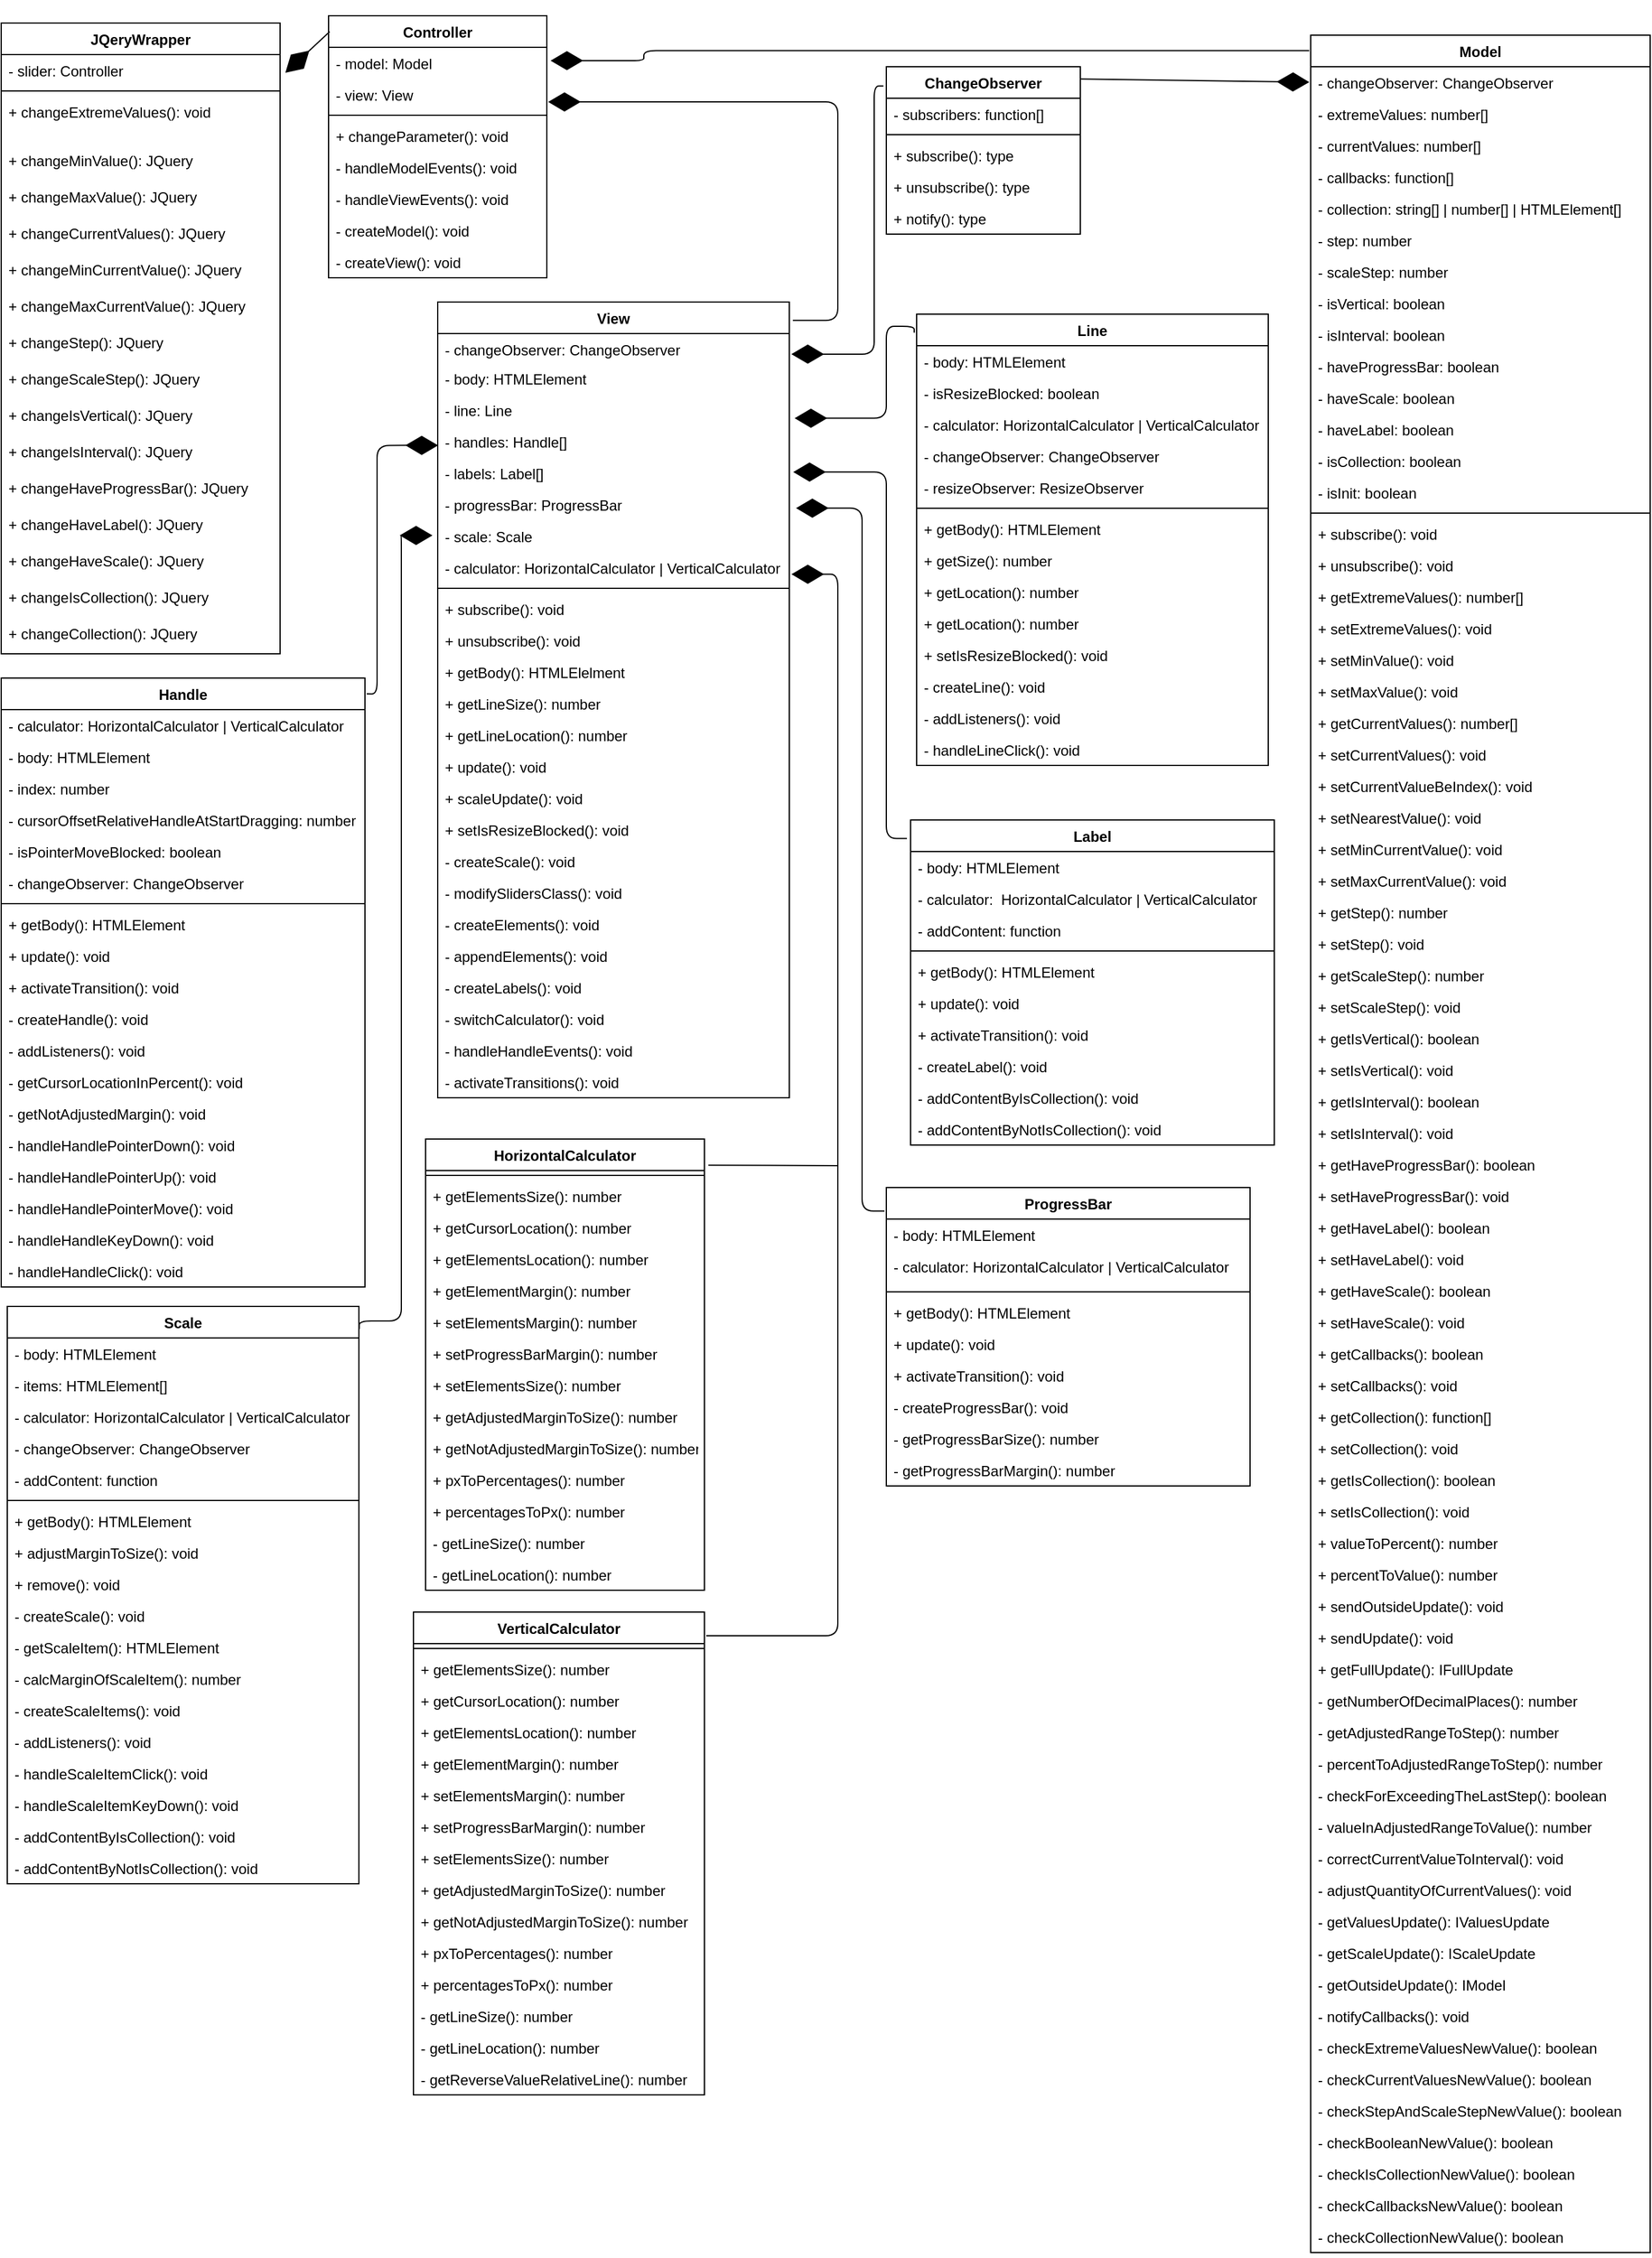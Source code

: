 <mxfile version="15.0.2" type="device"><diagram id="C5RBs43oDa-KdzZeNtuy" name="Page-1"><mxGraphModel dx="2733" dy="1590" grid="1" gridSize="10" guides="1" tooltips="1" connect="1" arrows="1" fold="1" page="1" pageScale="1" pageWidth="1654" pageHeight="2336" math="0" shadow="0"><root><mxCell id="WIyWlLk6GJQsqaUBKTNV-0"/><mxCell id="WIyWlLk6GJQsqaUBKTNV-1" parent="WIyWlLk6GJQsqaUBKTNV-0"/><mxCell id="oUgbt0m9PZpJVDMyVwmw-0" value="Controller" style="swimlane;fontStyle=1;align=center;verticalAlign=top;childLayout=stackLayout;horizontal=1;startSize=26;horizontalStack=0;resizeParent=1;resizeParentMax=0;resizeLast=0;collapsible=1;marginBottom=0;" parent="WIyWlLk6GJQsqaUBKTNV-1" vertex="1"><mxGeometry x="280" y="14" width="180" height="216" as="geometry"><mxRectangle x="300" y="296" width="90" height="26" as="alternateBounds"/></mxGeometry></mxCell><mxCell id="oUgbt0m9PZpJVDMyVwmw-1" value="- model: Model" style="text;strokeColor=none;fillColor=none;align=left;verticalAlign=top;spacingLeft=4;spacingRight=4;overflow=hidden;rotatable=0;points=[[0,0.5],[1,0.5]];portConstraint=eastwest;" parent="oUgbt0m9PZpJVDMyVwmw-0" vertex="1"><mxGeometry y="26" width="180" height="26" as="geometry"/></mxCell><mxCell id="oUgbt0m9PZpJVDMyVwmw-5" value="- view: View" style="text;strokeColor=none;fillColor=none;align=left;verticalAlign=top;spacingLeft=4;spacingRight=4;overflow=hidden;rotatable=0;points=[[0,0.5],[1,0.5]];portConstraint=eastwest;" parent="oUgbt0m9PZpJVDMyVwmw-0" vertex="1"><mxGeometry y="52" width="180" height="26" as="geometry"/></mxCell><mxCell id="oUgbt0m9PZpJVDMyVwmw-2" value="" style="line;strokeWidth=1;fillColor=none;align=left;verticalAlign=middle;spacingTop=-1;spacingLeft=3;spacingRight=3;rotatable=0;labelPosition=right;points=[];portConstraint=eastwest;" parent="oUgbt0m9PZpJVDMyVwmw-0" vertex="1"><mxGeometry y="78" width="180" height="8" as="geometry"/></mxCell><mxCell id="oUgbt0m9PZpJVDMyVwmw-3" value="+ changeParameter(): void" style="text;strokeColor=none;fillColor=none;align=left;verticalAlign=top;spacingLeft=4;spacingRight=4;overflow=hidden;rotatable=0;points=[[0,0.5],[1,0.5]];portConstraint=eastwest;" parent="oUgbt0m9PZpJVDMyVwmw-0" vertex="1"><mxGeometry y="86" width="180" height="26" as="geometry"/></mxCell><mxCell id="oUgbt0m9PZpJVDMyVwmw-16" value="- handleModelEvents(): void" style="text;strokeColor=none;fillColor=none;align=left;verticalAlign=top;spacingLeft=4;spacingRight=4;overflow=hidden;rotatable=0;points=[[0,0.5],[1,0.5]];portConstraint=eastwest;" parent="oUgbt0m9PZpJVDMyVwmw-0" vertex="1"><mxGeometry y="112" width="180" height="26" as="geometry"/></mxCell><mxCell id="oUgbt0m9PZpJVDMyVwmw-32" value="- handleViewEvents(): void" style="text;strokeColor=none;fillColor=none;align=left;verticalAlign=top;spacingLeft=4;spacingRight=4;overflow=hidden;rotatable=0;points=[[0,0.5],[1,0.5]];portConstraint=eastwest;" parent="oUgbt0m9PZpJVDMyVwmw-0" vertex="1"><mxGeometry y="138" width="180" height="26" as="geometry"/></mxCell><mxCell id="oUgbt0m9PZpJVDMyVwmw-33" value="- createModel(): void" style="text;strokeColor=none;fillColor=none;align=left;verticalAlign=top;spacingLeft=4;spacingRight=4;overflow=hidden;rotatable=0;points=[[0,0.5],[1,0.5]];portConstraint=eastwest;" parent="oUgbt0m9PZpJVDMyVwmw-0" vertex="1"><mxGeometry y="164" width="180" height="26" as="geometry"/></mxCell><mxCell id="oUgbt0m9PZpJVDMyVwmw-34" value="- createView(): void" style="text;strokeColor=none;fillColor=none;align=left;verticalAlign=top;spacingLeft=4;spacingRight=4;overflow=hidden;rotatable=0;points=[[0,0.5],[1,0.5]];portConstraint=eastwest;" parent="oUgbt0m9PZpJVDMyVwmw-0" vertex="1"><mxGeometry y="190" width="180" height="26" as="geometry"/></mxCell><mxCell id="oUgbt0m9PZpJVDMyVwmw-6" value="JQeryWrapper" style="swimlane;fontStyle=1;align=center;verticalAlign=top;childLayout=stackLayout;horizontal=1;startSize=26;horizontalStack=0;resizeParent=1;resizeParentMax=0;resizeLast=0;collapsible=1;marginBottom=0;" parent="WIyWlLk6GJQsqaUBKTNV-1" vertex="1"><mxGeometry x="10" y="20" width="230" height="520" as="geometry"/></mxCell><mxCell id="oUgbt0m9PZpJVDMyVwmw-7" value="- slider: Controller" style="text;strokeColor=none;fillColor=none;align=left;verticalAlign=top;spacingLeft=4;spacingRight=4;overflow=hidden;rotatable=0;points=[[0,0.5],[1,0.5]];portConstraint=eastwest;" parent="oUgbt0m9PZpJVDMyVwmw-6" vertex="1"><mxGeometry y="26" width="230" height="26" as="geometry"/></mxCell><mxCell id="oUgbt0m9PZpJVDMyVwmw-8" value="" style="line;strokeWidth=1;fillColor=none;align=left;verticalAlign=middle;spacingTop=-1;spacingLeft=3;spacingRight=3;rotatable=0;labelPosition=right;points=[];portConstraint=eastwest;" parent="oUgbt0m9PZpJVDMyVwmw-6" vertex="1"><mxGeometry y="52" width="230" height="8" as="geometry"/></mxCell><mxCell id="oUgbt0m9PZpJVDMyVwmw-17" value="+ changeExtremeValues(): void" style="text;strokeColor=none;fillColor=none;align=left;verticalAlign=top;spacingLeft=4;spacingRight=4;overflow=hidden;rotatable=0;points=[[0,0.5],[1,0.5]];portConstraint=eastwest;" parent="oUgbt0m9PZpJVDMyVwmw-6" vertex="1"><mxGeometry y="60" width="230" height="40" as="geometry"/></mxCell><mxCell id="oUgbt0m9PZpJVDMyVwmw-19" value="+ changeMinValue(): JQuery" style="text;strokeColor=none;fillColor=none;align=left;verticalAlign=top;spacingLeft=4;spacingRight=4;overflow=hidden;rotatable=0;points=[[0,0.5],[1,0.5]];portConstraint=eastwest;" parent="oUgbt0m9PZpJVDMyVwmw-6" vertex="1"><mxGeometry y="100" width="230" height="30" as="geometry"/></mxCell><mxCell id="oUgbt0m9PZpJVDMyVwmw-18" value="+ changeMaxValue(): JQuery" style="text;strokeColor=none;fillColor=none;align=left;verticalAlign=top;spacingLeft=4;spacingRight=4;overflow=hidden;rotatable=0;points=[[0,0.5],[1,0.5]];portConstraint=eastwest;" parent="oUgbt0m9PZpJVDMyVwmw-6" vertex="1"><mxGeometry y="130" width="230" height="30" as="geometry"/></mxCell><mxCell id="oUgbt0m9PZpJVDMyVwmw-25" value="+ changeCurrentValues(): JQuery" style="text;strokeColor=none;fillColor=none;align=left;verticalAlign=top;spacingLeft=4;spacingRight=4;overflow=hidden;rotatable=0;points=[[0,0.5],[1,0.5]];portConstraint=eastwest;" parent="oUgbt0m9PZpJVDMyVwmw-6" vertex="1"><mxGeometry y="160" width="230" height="30" as="geometry"/></mxCell><mxCell id="oUgbt0m9PZpJVDMyVwmw-24" value="+ changeMinCurrentValue(): JQuery" style="text;strokeColor=none;fillColor=none;align=left;verticalAlign=top;spacingLeft=4;spacingRight=4;overflow=hidden;rotatable=0;points=[[0,0.5],[1,0.5]];portConstraint=eastwest;" parent="oUgbt0m9PZpJVDMyVwmw-6" vertex="1"><mxGeometry y="190" width="230" height="30" as="geometry"/></mxCell><mxCell id="oUgbt0m9PZpJVDMyVwmw-23" value="+ changeMaxCurrentValue(): JQuery" style="text;strokeColor=none;fillColor=none;align=left;verticalAlign=top;spacingLeft=4;spacingRight=4;overflow=hidden;rotatable=0;points=[[0,0.5],[1,0.5]];portConstraint=eastwest;" parent="oUgbt0m9PZpJVDMyVwmw-6" vertex="1"><mxGeometry y="220" width="230" height="30" as="geometry"/></mxCell><mxCell id="oUgbt0m9PZpJVDMyVwmw-22" value="+ changeStep(): JQuery" style="text;strokeColor=none;fillColor=none;align=left;verticalAlign=top;spacingLeft=4;spacingRight=4;overflow=hidden;rotatable=0;points=[[0,0.5],[1,0.5]];portConstraint=eastwest;" parent="oUgbt0m9PZpJVDMyVwmw-6" vertex="1"><mxGeometry y="250" width="230" height="30" as="geometry"/></mxCell><mxCell id="oUgbt0m9PZpJVDMyVwmw-21" value="+ changeScaleStep(): JQuery" style="text;strokeColor=none;fillColor=none;align=left;verticalAlign=top;spacingLeft=4;spacingRight=4;overflow=hidden;rotatable=0;points=[[0,0.5],[1,0.5]];portConstraint=eastwest;" parent="oUgbt0m9PZpJVDMyVwmw-6" vertex="1"><mxGeometry y="280" width="230" height="30" as="geometry"/></mxCell><mxCell id="oUgbt0m9PZpJVDMyVwmw-20" value="+ changeIsVertical(): JQuery" style="text;strokeColor=none;fillColor=none;align=left;verticalAlign=top;spacingLeft=4;spacingRight=4;overflow=hidden;rotatable=0;points=[[0,0.5],[1,0.5]];portConstraint=eastwest;" parent="oUgbt0m9PZpJVDMyVwmw-6" vertex="1"><mxGeometry y="310" width="230" height="30" as="geometry"/></mxCell><mxCell id="oUgbt0m9PZpJVDMyVwmw-27" value="+ changeIsInterval(): JQuery" style="text;strokeColor=none;fillColor=none;align=left;verticalAlign=top;spacingLeft=4;spacingRight=4;overflow=hidden;rotatable=0;points=[[0,0.5],[1,0.5]];portConstraint=eastwest;" parent="oUgbt0m9PZpJVDMyVwmw-6" vertex="1"><mxGeometry y="340" width="230" height="30" as="geometry"/></mxCell><mxCell id="oUgbt0m9PZpJVDMyVwmw-26" value="+ changeHaveProgressBar(): JQuery" style="text;strokeColor=none;fillColor=none;align=left;verticalAlign=top;spacingLeft=4;spacingRight=4;overflow=hidden;rotatable=0;points=[[0,0.5],[1,0.5]];portConstraint=eastwest;" parent="oUgbt0m9PZpJVDMyVwmw-6" vertex="1"><mxGeometry y="370" width="230" height="30" as="geometry"/></mxCell><mxCell id="oUgbt0m9PZpJVDMyVwmw-30" value="+ changeHaveLabel(): JQuery" style="text;strokeColor=none;fillColor=none;align=left;verticalAlign=top;spacingLeft=4;spacingRight=4;overflow=hidden;rotatable=0;points=[[0,0.5],[1,0.5]];portConstraint=eastwest;" parent="oUgbt0m9PZpJVDMyVwmw-6" vertex="1"><mxGeometry y="400" width="230" height="30" as="geometry"/></mxCell><mxCell id="oUgbt0m9PZpJVDMyVwmw-29" value="+ changeHaveScale(): JQuery" style="text;strokeColor=none;fillColor=none;align=left;verticalAlign=top;spacingLeft=4;spacingRight=4;overflow=hidden;rotatable=0;points=[[0,0.5],[1,0.5]];portConstraint=eastwest;" parent="oUgbt0m9PZpJVDMyVwmw-6" vertex="1"><mxGeometry y="430" width="230" height="30" as="geometry"/></mxCell><mxCell id="oUgbt0m9PZpJVDMyVwmw-28" value="+ changeIsCollection(): JQuery" style="text;strokeColor=none;fillColor=none;align=left;verticalAlign=top;spacingLeft=4;spacingRight=4;overflow=hidden;rotatable=0;points=[[0,0.5],[1,0.5]];portConstraint=eastwest;" parent="oUgbt0m9PZpJVDMyVwmw-6" vertex="1"><mxGeometry y="460" width="230" height="30" as="geometry"/></mxCell><mxCell id="oUgbt0m9PZpJVDMyVwmw-9" value="+ changeCollection(): JQuery" style="text;strokeColor=none;fillColor=none;align=left;verticalAlign=top;spacingLeft=4;spacingRight=4;overflow=hidden;rotatable=0;points=[[0,0.5],[1,0.5]];portConstraint=eastwest;" parent="oUgbt0m9PZpJVDMyVwmw-6" vertex="1"><mxGeometry y="490" width="230" height="30" as="geometry"/></mxCell><mxCell id="oUgbt0m9PZpJVDMyVwmw-13" value="" style="endArrow=diamondThin;endFill=1;endSize=24;html=1;entryX=1.019;entryY=0.577;entryDx=0;entryDy=0;entryPerimeter=0;exitX=0.005;exitY=0.061;exitDx=0;exitDy=0;exitPerimeter=0;" parent="WIyWlLk6GJQsqaUBKTNV-1" source="oUgbt0m9PZpJVDMyVwmw-0" target="oUgbt0m9PZpJVDMyVwmw-7" edge="1"><mxGeometry width="160" relative="1" as="geometry"><mxPoint x="299" y="311" as="sourcePoint"/><mxPoint x="500" y="370" as="targetPoint"/></mxGeometry></mxCell><mxCell id="oUgbt0m9PZpJVDMyVwmw-39" value="Model" style="swimlane;fontStyle=1;align=center;verticalAlign=top;childLayout=stackLayout;horizontal=1;startSize=26;horizontalStack=0;resizeParent=1;resizeParentMax=0;resizeLast=0;collapsible=1;marginBottom=0;" parent="WIyWlLk6GJQsqaUBKTNV-1" vertex="1"><mxGeometry x="1090" y="30" width="280" height="1828" as="geometry"/></mxCell><mxCell id="oUgbt0m9PZpJVDMyVwmw-55" value="- changeObserver: ChangeObserver" style="text;strokeColor=none;fillColor=none;align=left;verticalAlign=top;spacingLeft=4;spacingRight=4;overflow=hidden;rotatable=0;points=[[0,0.5],[1,0.5]];portConstraint=eastwest;" parent="oUgbt0m9PZpJVDMyVwmw-39" vertex="1"><mxGeometry y="26" width="280" height="26" as="geometry"/></mxCell><mxCell id="oUgbt0m9PZpJVDMyVwmw-43" value="- extremeValues: number[]" style="text;strokeColor=none;fillColor=none;align=left;verticalAlign=top;spacingLeft=4;spacingRight=4;overflow=hidden;rotatable=0;points=[[0,0.5],[1,0.5]];portConstraint=eastwest;" parent="oUgbt0m9PZpJVDMyVwmw-39" vertex="1"><mxGeometry y="52" width="280" height="26" as="geometry"/></mxCell><mxCell id="oUgbt0m9PZpJVDMyVwmw-45" value="- currentValues: number[]" style="text;strokeColor=none;fillColor=none;align=left;verticalAlign=top;spacingLeft=4;spacingRight=4;overflow=hidden;rotatable=0;points=[[0,0.5],[1,0.5]];portConstraint=eastwest;" parent="oUgbt0m9PZpJVDMyVwmw-39" vertex="1"><mxGeometry y="78" width="280" height="26" as="geometry"/></mxCell><mxCell id="oUgbt0m9PZpJVDMyVwmw-44" value="- callbacks: function[]" style="text;strokeColor=none;fillColor=none;align=left;verticalAlign=top;spacingLeft=4;spacingRight=4;overflow=hidden;rotatable=0;points=[[0,0.5],[1,0.5]];portConstraint=eastwest;" parent="oUgbt0m9PZpJVDMyVwmw-39" vertex="1"><mxGeometry y="104" width="280" height="26" as="geometry"/></mxCell><mxCell id="oUgbt0m9PZpJVDMyVwmw-46" value="- collection: string[] | number[] | HTMLElement[]" style="text;strokeColor=none;fillColor=none;align=left;verticalAlign=top;spacingLeft=4;spacingRight=4;overflow=hidden;rotatable=0;points=[[0,0.5],[1,0.5]];portConstraint=eastwest;" parent="oUgbt0m9PZpJVDMyVwmw-39" vertex="1"><mxGeometry y="130" width="280" height="26" as="geometry"/></mxCell><mxCell id="oUgbt0m9PZpJVDMyVwmw-47" value="- step: number" style="text;strokeColor=none;fillColor=none;align=left;verticalAlign=top;spacingLeft=4;spacingRight=4;overflow=hidden;rotatable=0;points=[[0,0.5],[1,0.5]];portConstraint=eastwest;" parent="oUgbt0m9PZpJVDMyVwmw-39" vertex="1"><mxGeometry y="156" width="280" height="26" as="geometry"/></mxCell><mxCell id="oUgbt0m9PZpJVDMyVwmw-48" value="- scaleStep: number" style="text;strokeColor=none;fillColor=none;align=left;verticalAlign=top;spacingLeft=4;spacingRight=4;overflow=hidden;rotatable=0;points=[[0,0.5],[1,0.5]];portConstraint=eastwest;" parent="oUgbt0m9PZpJVDMyVwmw-39" vertex="1"><mxGeometry y="182" width="280" height="26" as="geometry"/></mxCell><mxCell id="oUgbt0m9PZpJVDMyVwmw-49" value="- isVertical: boolean" style="text;strokeColor=none;fillColor=none;align=left;verticalAlign=top;spacingLeft=4;spacingRight=4;overflow=hidden;rotatable=0;points=[[0,0.5],[1,0.5]];portConstraint=eastwest;" parent="oUgbt0m9PZpJVDMyVwmw-39" vertex="1"><mxGeometry y="208" width="280" height="26" as="geometry"/></mxCell><mxCell id="oUgbt0m9PZpJVDMyVwmw-50" value="- isInterval: boolean" style="text;strokeColor=none;fillColor=none;align=left;verticalAlign=top;spacingLeft=4;spacingRight=4;overflow=hidden;rotatable=0;points=[[0,0.5],[1,0.5]];portConstraint=eastwest;" parent="oUgbt0m9PZpJVDMyVwmw-39" vertex="1"><mxGeometry y="234" width="280" height="26" as="geometry"/></mxCell><mxCell id="oUgbt0m9PZpJVDMyVwmw-51" value="- haveProgressBar: boolean" style="text;strokeColor=none;fillColor=none;align=left;verticalAlign=top;spacingLeft=4;spacingRight=4;overflow=hidden;rotatable=0;points=[[0,0.5],[1,0.5]];portConstraint=eastwest;" parent="oUgbt0m9PZpJVDMyVwmw-39" vertex="1"><mxGeometry y="260" width="280" height="26" as="geometry"/></mxCell><mxCell id="oUgbt0m9PZpJVDMyVwmw-40" value="- haveScale: boolean" style="text;strokeColor=none;fillColor=none;align=left;verticalAlign=top;spacingLeft=4;spacingRight=4;overflow=hidden;rotatable=0;points=[[0,0.5],[1,0.5]];portConstraint=eastwest;" parent="oUgbt0m9PZpJVDMyVwmw-39" vertex="1"><mxGeometry y="286" width="280" height="26" as="geometry"/></mxCell><mxCell id="oUgbt0m9PZpJVDMyVwmw-52" value="- haveLabel: boolean" style="text;strokeColor=none;fillColor=none;align=left;verticalAlign=top;spacingLeft=4;spacingRight=4;overflow=hidden;rotatable=0;points=[[0,0.5],[1,0.5]];portConstraint=eastwest;" parent="oUgbt0m9PZpJVDMyVwmw-39" vertex="1"><mxGeometry y="312" width="280" height="26" as="geometry"/></mxCell><mxCell id="oUgbt0m9PZpJVDMyVwmw-53" value="- isCollection: boolean" style="text;strokeColor=none;fillColor=none;align=left;verticalAlign=top;spacingLeft=4;spacingRight=4;overflow=hidden;rotatable=0;points=[[0,0.5],[1,0.5]];portConstraint=eastwest;" parent="oUgbt0m9PZpJVDMyVwmw-39" vertex="1"><mxGeometry y="338" width="280" height="26" as="geometry"/></mxCell><mxCell id="oUgbt0m9PZpJVDMyVwmw-54" value="- isInit: boolean" style="text;strokeColor=none;fillColor=none;align=left;verticalAlign=top;spacingLeft=4;spacingRight=4;overflow=hidden;rotatable=0;points=[[0,0.5],[1,0.5]];portConstraint=eastwest;" parent="oUgbt0m9PZpJVDMyVwmw-39" vertex="1"><mxGeometry y="364" width="280" height="26" as="geometry"/></mxCell><mxCell id="oUgbt0m9PZpJVDMyVwmw-41" value="" style="line;strokeWidth=1;fillColor=none;align=left;verticalAlign=middle;spacingTop=-1;spacingLeft=3;spacingRight=3;rotatable=0;labelPosition=right;points=[];portConstraint=eastwest;" parent="oUgbt0m9PZpJVDMyVwmw-39" vertex="1"><mxGeometry y="390" width="280" height="8" as="geometry"/></mxCell><mxCell id="oUgbt0m9PZpJVDMyVwmw-42" value="+ subscribe(): void" style="text;strokeColor=none;fillColor=none;align=left;verticalAlign=top;spacingLeft=4;spacingRight=4;overflow=hidden;rotatable=0;points=[[0,0.5],[1,0.5]];portConstraint=eastwest;" parent="oUgbt0m9PZpJVDMyVwmw-39" vertex="1"><mxGeometry y="398" width="280" height="26" as="geometry"/></mxCell><mxCell id="oUgbt0m9PZpJVDMyVwmw-56" value="+ unsubscribe(): void" style="text;strokeColor=none;fillColor=none;align=left;verticalAlign=top;spacingLeft=4;spacingRight=4;overflow=hidden;rotatable=0;points=[[0,0.5],[1,0.5]];portConstraint=eastwest;" parent="oUgbt0m9PZpJVDMyVwmw-39" vertex="1"><mxGeometry y="424" width="280" height="26" as="geometry"/></mxCell><mxCell id="oUgbt0m9PZpJVDMyVwmw-57" value="+ getExtremeValues(): number[]" style="text;strokeColor=none;fillColor=none;align=left;verticalAlign=top;spacingLeft=4;spacingRight=4;overflow=hidden;rotatable=0;points=[[0,0.5],[1,0.5]];portConstraint=eastwest;" parent="oUgbt0m9PZpJVDMyVwmw-39" vertex="1"><mxGeometry y="450" width="280" height="26" as="geometry"/></mxCell><mxCell id="oUgbt0m9PZpJVDMyVwmw-58" value="+ setExtremeValues(): void" style="text;strokeColor=none;fillColor=none;align=left;verticalAlign=top;spacingLeft=4;spacingRight=4;overflow=hidden;rotatable=0;points=[[0,0.5],[1,0.5]];portConstraint=eastwest;" parent="oUgbt0m9PZpJVDMyVwmw-39" vertex="1"><mxGeometry y="476" width="280" height="26" as="geometry"/></mxCell><mxCell id="oUgbt0m9PZpJVDMyVwmw-59" value="+ setMinValue(): void" style="text;strokeColor=none;fillColor=none;align=left;verticalAlign=top;spacingLeft=4;spacingRight=4;overflow=hidden;rotatable=0;points=[[0,0.5],[1,0.5]];portConstraint=eastwest;" parent="oUgbt0m9PZpJVDMyVwmw-39" vertex="1"><mxGeometry y="502" width="280" height="26" as="geometry"/></mxCell><mxCell id="oUgbt0m9PZpJVDMyVwmw-60" value="+ setMaxValue(): void" style="text;strokeColor=none;fillColor=none;align=left;verticalAlign=top;spacingLeft=4;spacingRight=4;overflow=hidden;rotatable=0;points=[[0,0.5],[1,0.5]];portConstraint=eastwest;" parent="oUgbt0m9PZpJVDMyVwmw-39" vertex="1"><mxGeometry y="528" width="280" height="26" as="geometry"/></mxCell><mxCell id="oUgbt0m9PZpJVDMyVwmw-61" value="+ getCurrentValues(): number[]" style="text;strokeColor=none;fillColor=none;align=left;verticalAlign=top;spacingLeft=4;spacingRight=4;overflow=hidden;rotatable=0;points=[[0,0.5],[1,0.5]];portConstraint=eastwest;" parent="oUgbt0m9PZpJVDMyVwmw-39" vertex="1"><mxGeometry y="554" width="280" height="26" as="geometry"/></mxCell><mxCell id="oUgbt0m9PZpJVDMyVwmw-62" value="+ setCurrentValues(): void" style="text;strokeColor=none;fillColor=none;align=left;verticalAlign=top;spacingLeft=4;spacingRight=4;overflow=hidden;rotatable=0;points=[[0,0.5],[1,0.5]];portConstraint=eastwest;" parent="oUgbt0m9PZpJVDMyVwmw-39" vertex="1"><mxGeometry y="580" width="280" height="26" as="geometry"/></mxCell><mxCell id="oUgbt0m9PZpJVDMyVwmw-63" value="+ setCurrentValueBeIndex(): void" style="text;strokeColor=none;fillColor=none;align=left;verticalAlign=top;spacingLeft=4;spacingRight=4;overflow=hidden;rotatable=0;points=[[0,0.5],[1,0.5]];portConstraint=eastwest;" parent="oUgbt0m9PZpJVDMyVwmw-39" vertex="1"><mxGeometry y="606" width="280" height="26" as="geometry"/></mxCell><mxCell id="oUgbt0m9PZpJVDMyVwmw-64" value="+ setNearestValue(): void" style="text;strokeColor=none;fillColor=none;align=left;verticalAlign=top;spacingLeft=4;spacingRight=4;overflow=hidden;rotatable=0;points=[[0,0.5],[1,0.5]];portConstraint=eastwest;" parent="oUgbt0m9PZpJVDMyVwmw-39" vertex="1"><mxGeometry y="632" width="280" height="26" as="geometry"/></mxCell><mxCell id="oUgbt0m9PZpJVDMyVwmw-65" value="+ setMinCurrentValue(): void" style="text;strokeColor=none;fillColor=none;align=left;verticalAlign=top;spacingLeft=4;spacingRight=4;overflow=hidden;rotatable=0;points=[[0,0.5],[1,0.5]];portConstraint=eastwest;" parent="oUgbt0m9PZpJVDMyVwmw-39" vertex="1"><mxGeometry y="658" width="280" height="26" as="geometry"/></mxCell><mxCell id="oUgbt0m9PZpJVDMyVwmw-66" value="+ setMaxCurrentValue(): void" style="text;strokeColor=none;fillColor=none;align=left;verticalAlign=top;spacingLeft=4;spacingRight=4;overflow=hidden;rotatable=0;points=[[0,0.5],[1,0.5]];portConstraint=eastwest;" parent="oUgbt0m9PZpJVDMyVwmw-39" vertex="1"><mxGeometry y="684" width="280" height="26" as="geometry"/></mxCell><mxCell id="oUgbt0m9PZpJVDMyVwmw-67" value="+ getStep(): number" style="text;strokeColor=none;fillColor=none;align=left;verticalAlign=top;spacingLeft=4;spacingRight=4;overflow=hidden;rotatable=0;points=[[0,0.5],[1,0.5]];portConstraint=eastwest;" parent="oUgbt0m9PZpJVDMyVwmw-39" vertex="1"><mxGeometry y="710" width="280" height="26" as="geometry"/></mxCell><mxCell id="oUgbt0m9PZpJVDMyVwmw-68" value="+ setStep(): void" style="text;strokeColor=none;fillColor=none;align=left;verticalAlign=top;spacingLeft=4;spacingRight=4;overflow=hidden;rotatable=0;points=[[0,0.5],[1,0.5]];portConstraint=eastwest;" parent="oUgbt0m9PZpJVDMyVwmw-39" vertex="1"><mxGeometry y="736" width="280" height="26" as="geometry"/></mxCell><mxCell id="oUgbt0m9PZpJVDMyVwmw-69" value="+ getScaleStep(): number" style="text;strokeColor=none;fillColor=none;align=left;verticalAlign=top;spacingLeft=4;spacingRight=4;overflow=hidden;rotatable=0;points=[[0,0.5],[1,0.5]];portConstraint=eastwest;" parent="oUgbt0m9PZpJVDMyVwmw-39" vertex="1"><mxGeometry y="762" width="280" height="26" as="geometry"/></mxCell><mxCell id="oUgbt0m9PZpJVDMyVwmw-70" value="+ setScaleStep(): void" style="text;strokeColor=none;fillColor=none;align=left;verticalAlign=top;spacingLeft=4;spacingRight=4;overflow=hidden;rotatable=0;points=[[0,0.5],[1,0.5]];portConstraint=eastwest;" parent="oUgbt0m9PZpJVDMyVwmw-39" vertex="1"><mxGeometry y="788" width="280" height="26" as="geometry"/></mxCell><mxCell id="oUgbt0m9PZpJVDMyVwmw-71" value="+ getIsVertical(): boolean" style="text;strokeColor=none;fillColor=none;align=left;verticalAlign=top;spacingLeft=4;spacingRight=4;overflow=hidden;rotatable=0;points=[[0,0.5],[1,0.5]];portConstraint=eastwest;" parent="oUgbt0m9PZpJVDMyVwmw-39" vertex="1"><mxGeometry y="814" width="280" height="26" as="geometry"/></mxCell><mxCell id="oUgbt0m9PZpJVDMyVwmw-72" value="+ setIsVertical(): void" style="text;strokeColor=none;fillColor=none;align=left;verticalAlign=top;spacingLeft=4;spacingRight=4;overflow=hidden;rotatable=0;points=[[0,0.5],[1,0.5]];portConstraint=eastwest;" parent="oUgbt0m9PZpJVDMyVwmw-39" vertex="1"><mxGeometry y="840" width="280" height="26" as="geometry"/></mxCell><mxCell id="oUgbt0m9PZpJVDMyVwmw-73" value="+ getIsInterval(): boolean" style="text;strokeColor=none;fillColor=none;align=left;verticalAlign=top;spacingLeft=4;spacingRight=4;overflow=hidden;rotatable=0;points=[[0,0.5],[1,0.5]];portConstraint=eastwest;" parent="oUgbt0m9PZpJVDMyVwmw-39" vertex="1"><mxGeometry y="866" width="280" height="26" as="geometry"/></mxCell><mxCell id="oUgbt0m9PZpJVDMyVwmw-74" value="+ setIsInterval(): void" style="text;strokeColor=none;fillColor=none;align=left;verticalAlign=top;spacingLeft=4;spacingRight=4;overflow=hidden;rotatable=0;points=[[0,0.5],[1,0.5]];portConstraint=eastwest;" parent="oUgbt0m9PZpJVDMyVwmw-39" vertex="1"><mxGeometry y="892" width="280" height="26" as="geometry"/></mxCell><mxCell id="oUgbt0m9PZpJVDMyVwmw-75" value="+ getHaveProgressBar(): boolean" style="text;strokeColor=none;fillColor=none;align=left;verticalAlign=top;spacingLeft=4;spacingRight=4;overflow=hidden;rotatable=0;points=[[0,0.5],[1,0.5]];portConstraint=eastwest;" parent="oUgbt0m9PZpJVDMyVwmw-39" vertex="1"><mxGeometry y="918" width="280" height="26" as="geometry"/></mxCell><mxCell id="oUgbt0m9PZpJVDMyVwmw-76" value="+ setHaveProgressBar(): void" style="text;strokeColor=none;fillColor=none;align=left;verticalAlign=top;spacingLeft=4;spacingRight=4;overflow=hidden;rotatable=0;points=[[0,0.5],[1,0.5]];portConstraint=eastwest;" parent="oUgbt0m9PZpJVDMyVwmw-39" vertex="1"><mxGeometry y="944" width="280" height="26" as="geometry"/></mxCell><mxCell id="oUgbt0m9PZpJVDMyVwmw-77" value="+ getHaveLabel(): boolean" style="text;strokeColor=none;fillColor=none;align=left;verticalAlign=top;spacingLeft=4;spacingRight=4;overflow=hidden;rotatable=0;points=[[0,0.5],[1,0.5]];portConstraint=eastwest;" parent="oUgbt0m9PZpJVDMyVwmw-39" vertex="1"><mxGeometry y="970" width="280" height="26" as="geometry"/></mxCell><mxCell id="oUgbt0m9PZpJVDMyVwmw-78" value="+ setHaveLabel(): void" style="text;strokeColor=none;fillColor=none;align=left;verticalAlign=top;spacingLeft=4;spacingRight=4;overflow=hidden;rotatable=0;points=[[0,0.5],[1,0.5]];portConstraint=eastwest;" parent="oUgbt0m9PZpJVDMyVwmw-39" vertex="1"><mxGeometry y="996" width="280" height="26" as="geometry"/></mxCell><mxCell id="oUgbt0m9PZpJVDMyVwmw-79" value="+ getHaveScale(): boolean" style="text;strokeColor=none;fillColor=none;align=left;verticalAlign=top;spacingLeft=4;spacingRight=4;overflow=hidden;rotatable=0;points=[[0,0.5],[1,0.5]];portConstraint=eastwest;" parent="oUgbt0m9PZpJVDMyVwmw-39" vertex="1"><mxGeometry y="1022" width="280" height="26" as="geometry"/></mxCell><mxCell id="oUgbt0m9PZpJVDMyVwmw-80" value="+ setHaveScale(): void" style="text;strokeColor=none;fillColor=none;align=left;verticalAlign=top;spacingLeft=4;spacingRight=4;overflow=hidden;rotatable=0;points=[[0,0.5],[1,0.5]];portConstraint=eastwest;" parent="oUgbt0m9PZpJVDMyVwmw-39" vertex="1"><mxGeometry y="1048" width="280" height="26" as="geometry"/></mxCell><mxCell id="oUgbt0m9PZpJVDMyVwmw-81" value="+ getCallbacks(): boolean" style="text;strokeColor=none;fillColor=none;align=left;verticalAlign=top;spacingLeft=4;spacingRight=4;overflow=hidden;rotatable=0;points=[[0,0.5],[1,0.5]];portConstraint=eastwest;" parent="oUgbt0m9PZpJVDMyVwmw-39" vertex="1"><mxGeometry y="1074" width="280" height="26" as="geometry"/></mxCell><mxCell id="oUgbt0m9PZpJVDMyVwmw-82" value="+ setCallbacks(): void" style="text;strokeColor=none;fillColor=none;align=left;verticalAlign=top;spacingLeft=4;spacingRight=4;overflow=hidden;rotatable=0;points=[[0,0.5],[1,0.5]];portConstraint=eastwest;" parent="oUgbt0m9PZpJVDMyVwmw-39" vertex="1"><mxGeometry y="1100" width="280" height="26" as="geometry"/></mxCell><mxCell id="oUgbt0m9PZpJVDMyVwmw-83" value="+ getCollection(): function[]" style="text;strokeColor=none;fillColor=none;align=left;verticalAlign=top;spacingLeft=4;spacingRight=4;overflow=hidden;rotatable=0;points=[[0,0.5],[1,0.5]];portConstraint=eastwest;" parent="oUgbt0m9PZpJVDMyVwmw-39" vertex="1"><mxGeometry y="1126" width="280" height="26" as="geometry"/></mxCell><mxCell id="oUgbt0m9PZpJVDMyVwmw-84" value="+ setCollection(): void" style="text;strokeColor=none;fillColor=none;align=left;verticalAlign=top;spacingLeft=4;spacingRight=4;overflow=hidden;rotatable=0;points=[[0,0.5],[1,0.5]];portConstraint=eastwest;" parent="oUgbt0m9PZpJVDMyVwmw-39" vertex="1"><mxGeometry y="1152" width="280" height="26" as="geometry"/></mxCell><mxCell id="oUgbt0m9PZpJVDMyVwmw-85" value="+ getIsCollection(): boolean" style="text;strokeColor=none;fillColor=none;align=left;verticalAlign=top;spacingLeft=4;spacingRight=4;overflow=hidden;rotatable=0;points=[[0,0.5],[1,0.5]];portConstraint=eastwest;" parent="oUgbt0m9PZpJVDMyVwmw-39" vertex="1"><mxGeometry y="1178" width="280" height="26" as="geometry"/></mxCell><mxCell id="oUgbt0m9PZpJVDMyVwmw-86" value="+ setIsCollection(): void" style="text;strokeColor=none;fillColor=none;align=left;verticalAlign=top;spacingLeft=4;spacingRight=4;overflow=hidden;rotatable=0;points=[[0,0.5],[1,0.5]];portConstraint=eastwest;" parent="oUgbt0m9PZpJVDMyVwmw-39" vertex="1"><mxGeometry y="1204" width="280" height="26" as="geometry"/></mxCell><mxCell id="oUgbt0m9PZpJVDMyVwmw-87" value="+ valueToPercent(): number" style="text;strokeColor=none;fillColor=none;align=left;verticalAlign=top;spacingLeft=4;spacingRight=4;overflow=hidden;rotatable=0;points=[[0,0.5],[1,0.5]];portConstraint=eastwest;" parent="oUgbt0m9PZpJVDMyVwmw-39" vertex="1"><mxGeometry y="1230" width="280" height="26" as="geometry"/></mxCell><mxCell id="oUgbt0m9PZpJVDMyVwmw-88" value="+ percentToValue(): number" style="text;strokeColor=none;fillColor=none;align=left;verticalAlign=top;spacingLeft=4;spacingRight=4;overflow=hidden;rotatable=0;points=[[0,0.5],[1,0.5]];portConstraint=eastwest;" parent="oUgbt0m9PZpJVDMyVwmw-39" vertex="1"><mxGeometry y="1256" width="280" height="26" as="geometry"/></mxCell><mxCell id="oUgbt0m9PZpJVDMyVwmw-89" value="+ sendOutsideUpdate(): void" style="text;strokeColor=none;fillColor=none;align=left;verticalAlign=top;spacingLeft=4;spacingRight=4;overflow=hidden;rotatable=0;points=[[0,0.5],[1,0.5]];portConstraint=eastwest;" parent="oUgbt0m9PZpJVDMyVwmw-39" vertex="1"><mxGeometry y="1282" width="280" height="26" as="geometry"/></mxCell><mxCell id="oUgbt0m9PZpJVDMyVwmw-90" value="+ sendUpdate(): void" style="text;strokeColor=none;fillColor=none;align=left;verticalAlign=top;spacingLeft=4;spacingRight=4;overflow=hidden;rotatable=0;points=[[0,0.5],[1,0.5]];portConstraint=eastwest;" parent="oUgbt0m9PZpJVDMyVwmw-39" vertex="1"><mxGeometry y="1308" width="280" height="26" as="geometry"/></mxCell><mxCell id="oUgbt0m9PZpJVDMyVwmw-100" value="+ getFullUpdate(): IFullUpdate" style="text;strokeColor=none;fillColor=none;align=left;verticalAlign=top;spacingLeft=4;spacingRight=4;overflow=hidden;rotatable=0;points=[[0,0.5],[1,0.5]];portConstraint=eastwest;" parent="oUgbt0m9PZpJVDMyVwmw-39" vertex="1"><mxGeometry y="1334" width="280" height="26" as="geometry"/></mxCell><mxCell id="oUgbt0m9PZpJVDMyVwmw-91" value="- getNumberOfDecimalPlaces(): number" style="text;strokeColor=none;fillColor=none;align=left;verticalAlign=top;spacingLeft=4;spacingRight=4;overflow=hidden;rotatable=0;points=[[0,0.5],[1,0.5]];portConstraint=eastwest;" parent="oUgbt0m9PZpJVDMyVwmw-39" vertex="1"><mxGeometry y="1360" width="280" height="26" as="geometry"/></mxCell><mxCell id="oUgbt0m9PZpJVDMyVwmw-92" value="- getAdjustedRangeToStep(): number" style="text;strokeColor=none;fillColor=none;align=left;verticalAlign=top;spacingLeft=4;spacingRight=4;overflow=hidden;rotatable=0;points=[[0,0.5],[1,0.5]];portConstraint=eastwest;" parent="oUgbt0m9PZpJVDMyVwmw-39" vertex="1"><mxGeometry y="1386" width="280" height="26" as="geometry"/></mxCell><mxCell id="oUgbt0m9PZpJVDMyVwmw-93" value="- percentToAdjustedRangeToStep(): number" style="text;strokeColor=none;fillColor=none;align=left;verticalAlign=top;spacingLeft=4;spacingRight=4;overflow=hidden;rotatable=0;points=[[0,0.5],[1,0.5]];portConstraint=eastwest;" parent="oUgbt0m9PZpJVDMyVwmw-39" vertex="1"><mxGeometry y="1412" width="280" height="26" as="geometry"/></mxCell><mxCell id="oUgbt0m9PZpJVDMyVwmw-94" value="- checkForExceedingTheLastStep(): boolean" style="text;strokeColor=none;fillColor=none;align=left;verticalAlign=top;spacingLeft=4;spacingRight=4;overflow=hidden;rotatable=0;points=[[0,0.5],[1,0.5]];portConstraint=eastwest;" parent="oUgbt0m9PZpJVDMyVwmw-39" vertex="1"><mxGeometry y="1438" width="280" height="26" as="geometry"/></mxCell><mxCell id="oUgbt0m9PZpJVDMyVwmw-95" value="- valueInAdjustedRangeToValue(): number" style="text;strokeColor=none;fillColor=none;align=left;verticalAlign=top;spacingLeft=4;spacingRight=4;overflow=hidden;rotatable=0;points=[[0,0.5],[1,0.5]];portConstraint=eastwest;" parent="oUgbt0m9PZpJVDMyVwmw-39" vertex="1"><mxGeometry y="1464" width="280" height="26" as="geometry"/></mxCell><mxCell id="oUgbt0m9PZpJVDMyVwmw-96" value="- correctCurrentValueToInterval(): void" style="text;strokeColor=none;fillColor=none;align=left;verticalAlign=top;spacingLeft=4;spacingRight=4;overflow=hidden;rotatable=0;points=[[0,0.5],[1,0.5]];portConstraint=eastwest;" parent="oUgbt0m9PZpJVDMyVwmw-39" vertex="1"><mxGeometry y="1490" width="280" height="26" as="geometry"/></mxCell><mxCell id="oUgbt0m9PZpJVDMyVwmw-97" value="- adjustQuantityOfCurrentValues(): void" style="text;strokeColor=none;fillColor=none;align=left;verticalAlign=top;spacingLeft=4;spacingRight=4;overflow=hidden;rotatable=0;points=[[0,0.5],[1,0.5]];portConstraint=eastwest;" parent="oUgbt0m9PZpJVDMyVwmw-39" vertex="1"><mxGeometry y="1516" width="280" height="26" as="geometry"/></mxCell><mxCell id="oUgbt0m9PZpJVDMyVwmw-98" value="- getValuesUpdate(): IValuesUpdate" style="text;strokeColor=none;fillColor=none;align=left;verticalAlign=top;spacingLeft=4;spacingRight=4;overflow=hidden;rotatable=0;points=[[0,0.5],[1,0.5]];portConstraint=eastwest;" parent="oUgbt0m9PZpJVDMyVwmw-39" vertex="1"><mxGeometry y="1542" width="280" height="26" as="geometry"/></mxCell><mxCell id="oUgbt0m9PZpJVDMyVwmw-99" value="- getScaleUpdate(): IScaleUpdate" style="text;strokeColor=none;fillColor=none;align=left;verticalAlign=top;spacingLeft=4;spacingRight=4;overflow=hidden;rotatable=0;points=[[0,0.5],[1,0.5]];portConstraint=eastwest;" parent="oUgbt0m9PZpJVDMyVwmw-39" vertex="1"><mxGeometry y="1568" width="280" height="26" as="geometry"/></mxCell><mxCell id="oUgbt0m9PZpJVDMyVwmw-101" value="- getOutsideUpdate(): IModel" style="text;strokeColor=none;fillColor=none;align=left;verticalAlign=top;spacingLeft=4;spacingRight=4;overflow=hidden;rotatable=0;points=[[0,0.5],[1,0.5]];portConstraint=eastwest;" parent="oUgbt0m9PZpJVDMyVwmw-39" vertex="1"><mxGeometry y="1594" width="280" height="26" as="geometry"/></mxCell><mxCell id="oUgbt0m9PZpJVDMyVwmw-102" value="- notifyCallbacks(): void" style="text;strokeColor=none;fillColor=none;align=left;verticalAlign=top;spacingLeft=4;spacingRight=4;overflow=hidden;rotatable=0;points=[[0,0.5],[1,0.5]];portConstraint=eastwest;" parent="oUgbt0m9PZpJVDMyVwmw-39" vertex="1"><mxGeometry y="1620" width="280" height="26" as="geometry"/></mxCell><mxCell id="oUgbt0m9PZpJVDMyVwmw-103" value="- checkExtremeValuesNewValue(): boolean" style="text;strokeColor=none;fillColor=none;align=left;verticalAlign=top;spacingLeft=4;spacingRight=4;overflow=hidden;rotatable=0;points=[[0,0.5],[1,0.5]];portConstraint=eastwest;" parent="oUgbt0m9PZpJVDMyVwmw-39" vertex="1"><mxGeometry y="1646" width="280" height="26" as="geometry"/></mxCell><mxCell id="oUgbt0m9PZpJVDMyVwmw-104" value="- checkCurrentValuesNewValue(): boolean" style="text;strokeColor=none;fillColor=none;align=left;verticalAlign=top;spacingLeft=4;spacingRight=4;overflow=hidden;rotatable=0;points=[[0,0.5],[1,0.5]];portConstraint=eastwest;" parent="oUgbt0m9PZpJVDMyVwmw-39" vertex="1"><mxGeometry y="1672" width="280" height="26" as="geometry"/></mxCell><mxCell id="oUgbt0m9PZpJVDMyVwmw-105" value="- checkStepAndScaleStepNewValue(): boolean" style="text;strokeColor=none;fillColor=none;align=left;verticalAlign=top;spacingLeft=4;spacingRight=4;overflow=hidden;rotatable=0;points=[[0,0.5],[1,0.5]];portConstraint=eastwest;" parent="oUgbt0m9PZpJVDMyVwmw-39" vertex="1"><mxGeometry y="1698" width="280" height="26" as="geometry"/></mxCell><mxCell id="oUgbt0m9PZpJVDMyVwmw-106" value="- checkBooleanNewValue(): boolean" style="text;strokeColor=none;fillColor=none;align=left;verticalAlign=top;spacingLeft=4;spacingRight=4;overflow=hidden;rotatable=0;points=[[0,0.5],[1,0.5]];portConstraint=eastwest;" parent="oUgbt0m9PZpJVDMyVwmw-39" vertex="1"><mxGeometry y="1724" width="280" height="26" as="geometry"/></mxCell><mxCell id="oUgbt0m9PZpJVDMyVwmw-107" value="- checkIsCollectionNewValue(): boolean" style="text;strokeColor=none;fillColor=none;align=left;verticalAlign=top;spacingLeft=4;spacingRight=4;overflow=hidden;rotatable=0;points=[[0,0.5],[1,0.5]];portConstraint=eastwest;" parent="oUgbt0m9PZpJVDMyVwmw-39" vertex="1"><mxGeometry y="1750" width="280" height="26" as="geometry"/></mxCell><mxCell id="oUgbt0m9PZpJVDMyVwmw-108" value="- checkCallbacksNewValue(): boolean" style="text;strokeColor=none;fillColor=none;align=left;verticalAlign=top;spacingLeft=4;spacingRight=4;overflow=hidden;rotatable=0;points=[[0,0.5],[1,0.5]];portConstraint=eastwest;" parent="oUgbt0m9PZpJVDMyVwmw-39" vertex="1"><mxGeometry y="1776" width="280" height="26" as="geometry"/></mxCell><mxCell id="oUgbt0m9PZpJVDMyVwmw-109" value="- checkCollectionNewValue(): boolean" style="text;strokeColor=none;fillColor=none;align=left;verticalAlign=top;spacingLeft=4;spacingRight=4;overflow=hidden;rotatable=0;points=[[0,0.5],[1,0.5]];portConstraint=eastwest;" parent="oUgbt0m9PZpJVDMyVwmw-39" vertex="1"><mxGeometry y="1802" width="280" height="26" as="geometry"/></mxCell><mxCell id="oUgbt0m9PZpJVDMyVwmw-110" value="View" style="swimlane;fontStyle=1;align=center;verticalAlign=top;childLayout=stackLayout;horizontal=1;startSize=26;horizontalStack=0;resizeParent=1;resizeParentMax=0;resizeLast=0;collapsible=1;marginBottom=0;" parent="WIyWlLk6GJQsqaUBKTNV-1" vertex="1"><mxGeometry x="370" y="250" width="290" height="656" as="geometry"/></mxCell><mxCell id="oUgbt0m9PZpJVDMyVwmw-120" value="- changeObserver: ChangeObserver" style="text;strokeColor=none;fillColor=none;align=left;verticalAlign=top;spacingLeft=4;spacingRight=4;overflow=hidden;rotatable=0;points=[[0,0.5],[1,0.5]];portConstraint=eastwest;" parent="oUgbt0m9PZpJVDMyVwmw-110" vertex="1"><mxGeometry y="26" width="290" height="24" as="geometry"/></mxCell><mxCell id="oUgbt0m9PZpJVDMyVwmw-111" value="- body: HTMLElement" style="text;strokeColor=none;fillColor=none;align=left;verticalAlign=top;spacingLeft=4;spacingRight=4;overflow=hidden;rotatable=0;points=[[0,0.5],[1,0.5]];portConstraint=eastwest;" parent="oUgbt0m9PZpJVDMyVwmw-110" vertex="1"><mxGeometry y="50" width="290" height="26" as="geometry"/></mxCell><mxCell id="oUgbt0m9PZpJVDMyVwmw-114" value="- line: Line" style="text;strokeColor=none;fillColor=none;align=left;verticalAlign=top;spacingLeft=4;spacingRight=4;overflow=hidden;rotatable=0;points=[[0,0.5],[1,0.5]];portConstraint=eastwest;" parent="oUgbt0m9PZpJVDMyVwmw-110" vertex="1"><mxGeometry y="76" width="290" height="26" as="geometry"/></mxCell><mxCell id="oUgbt0m9PZpJVDMyVwmw-115" value="- handles: Handle[]" style="text;strokeColor=none;fillColor=none;align=left;verticalAlign=top;spacingLeft=4;spacingRight=4;overflow=hidden;rotatable=0;points=[[0,0.5],[1,0.5]];portConstraint=eastwest;" parent="oUgbt0m9PZpJVDMyVwmw-110" vertex="1"><mxGeometry y="102" width="290" height="26" as="geometry"/></mxCell><mxCell id="oUgbt0m9PZpJVDMyVwmw-116" value="- labels: Label[]" style="text;strokeColor=none;fillColor=none;align=left;verticalAlign=top;spacingLeft=4;spacingRight=4;overflow=hidden;rotatable=0;points=[[0,0.5],[1,0.5]];portConstraint=eastwest;" parent="oUgbt0m9PZpJVDMyVwmw-110" vertex="1"><mxGeometry y="128" width="290" height="26" as="geometry"/></mxCell><mxCell id="oUgbt0m9PZpJVDMyVwmw-117" value="- progressBar: ProgressBar" style="text;strokeColor=none;fillColor=none;align=left;verticalAlign=top;spacingLeft=4;spacingRight=4;overflow=hidden;rotatable=0;points=[[0,0.5],[1,0.5]];portConstraint=eastwest;" parent="oUgbt0m9PZpJVDMyVwmw-110" vertex="1"><mxGeometry y="154" width="290" height="26" as="geometry"/></mxCell><mxCell id="oUgbt0m9PZpJVDMyVwmw-118" value="- scale: Scale" style="text;strokeColor=none;fillColor=none;align=left;verticalAlign=top;spacingLeft=4;spacingRight=4;overflow=hidden;rotatable=0;points=[[0,0.5],[1,0.5]];portConstraint=eastwest;" parent="oUgbt0m9PZpJVDMyVwmw-110" vertex="1"><mxGeometry y="180" width="290" height="26" as="geometry"/></mxCell><mxCell id="oUgbt0m9PZpJVDMyVwmw-119" value="- calculator: HorizontalCalculator | VerticalCalculator" style="text;strokeColor=none;fillColor=none;align=left;verticalAlign=top;spacingLeft=4;spacingRight=4;overflow=hidden;rotatable=0;points=[[0,0.5],[1,0.5]];portConstraint=eastwest;" parent="oUgbt0m9PZpJVDMyVwmw-110" vertex="1"><mxGeometry y="206" width="290" height="26" as="geometry"/></mxCell><mxCell id="oUgbt0m9PZpJVDMyVwmw-112" value="" style="line;strokeWidth=1;fillColor=none;align=left;verticalAlign=middle;spacingTop=-1;spacingLeft=3;spacingRight=3;rotatable=0;labelPosition=right;points=[];portConstraint=eastwest;" parent="oUgbt0m9PZpJVDMyVwmw-110" vertex="1"><mxGeometry y="232" width="290" height="8" as="geometry"/></mxCell><mxCell id="oUgbt0m9PZpJVDMyVwmw-113" value="+ subscribe(): void" style="text;strokeColor=none;fillColor=none;align=left;verticalAlign=top;spacingLeft=4;spacingRight=4;overflow=hidden;rotatable=0;points=[[0,0.5],[1,0.5]];portConstraint=eastwest;" parent="oUgbt0m9PZpJVDMyVwmw-110" vertex="1"><mxGeometry y="240" width="290" height="26" as="geometry"/></mxCell><mxCell id="oUgbt0m9PZpJVDMyVwmw-121" value="+ unsubscribe(): void" style="text;strokeColor=none;fillColor=none;align=left;verticalAlign=top;spacingLeft=4;spacingRight=4;overflow=hidden;rotatable=0;points=[[0,0.5],[1,0.5]];portConstraint=eastwest;" parent="oUgbt0m9PZpJVDMyVwmw-110" vertex="1"><mxGeometry y="266" width="290" height="26" as="geometry"/></mxCell><mxCell id="oUgbt0m9PZpJVDMyVwmw-122" value="+ getBody(): HTMLElelment" style="text;strokeColor=none;fillColor=none;align=left;verticalAlign=top;spacingLeft=4;spacingRight=4;overflow=hidden;rotatable=0;points=[[0,0.5],[1,0.5]];portConstraint=eastwest;" parent="oUgbt0m9PZpJVDMyVwmw-110" vertex="1"><mxGeometry y="292" width="290" height="26" as="geometry"/></mxCell><mxCell id="oUgbt0m9PZpJVDMyVwmw-123" value="+ getLineSize(): number" style="text;strokeColor=none;fillColor=none;align=left;verticalAlign=top;spacingLeft=4;spacingRight=4;overflow=hidden;rotatable=0;points=[[0,0.5],[1,0.5]];portConstraint=eastwest;" parent="oUgbt0m9PZpJVDMyVwmw-110" vertex="1"><mxGeometry y="318" width="290" height="26" as="geometry"/></mxCell><mxCell id="oUgbt0m9PZpJVDMyVwmw-124" value="+ getLineLocation(): number" style="text;strokeColor=none;fillColor=none;align=left;verticalAlign=top;spacingLeft=4;spacingRight=4;overflow=hidden;rotatable=0;points=[[0,0.5],[1,0.5]];portConstraint=eastwest;" parent="oUgbt0m9PZpJVDMyVwmw-110" vertex="1"><mxGeometry y="344" width="290" height="26" as="geometry"/></mxCell><mxCell id="oUgbt0m9PZpJVDMyVwmw-125" value="+ update(): void" style="text;strokeColor=none;fillColor=none;align=left;verticalAlign=top;spacingLeft=4;spacingRight=4;overflow=hidden;rotatable=0;points=[[0,0.5],[1,0.5]];portConstraint=eastwest;" parent="oUgbt0m9PZpJVDMyVwmw-110" vertex="1"><mxGeometry y="370" width="290" height="26" as="geometry"/></mxCell><mxCell id="oUgbt0m9PZpJVDMyVwmw-126" value="+ scaleUpdate(): void" style="text;strokeColor=none;fillColor=none;align=left;verticalAlign=top;spacingLeft=4;spacingRight=4;overflow=hidden;rotatable=0;points=[[0,0.5],[1,0.5]];portConstraint=eastwest;" parent="oUgbt0m9PZpJVDMyVwmw-110" vertex="1"><mxGeometry y="396" width="290" height="26" as="geometry"/></mxCell><mxCell id="oUgbt0m9PZpJVDMyVwmw-128" value="+ setIsResizeBlocked(): void" style="text;strokeColor=none;fillColor=none;align=left;verticalAlign=top;spacingLeft=4;spacingRight=4;overflow=hidden;rotatable=0;points=[[0,0.5],[1,0.5]];portConstraint=eastwest;" parent="oUgbt0m9PZpJVDMyVwmw-110" vertex="1"><mxGeometry y="422" width="290" height="26" as="geometry"/></mxCell><mxCell id="oUgbt0m9PZpJVDMyVwmw-127" value="- createScale(): void" style="text;strokeColor=none;fillColor=none;align=left;verticalAlign=top;spacingLeft=4;spacingRight=4;overflow=hidden;rotatable=0;points=[[0,0.5],[1,0.5]];portConstraint=eastwest;" parent="oUgbt0m9PZpJVDMyVwmw-110" vertex="1"><mxGeometry y="448" width="290" height="26" as="geometry"/></mxCell><mxCell id="oUgbt0m9PZpJVDMyVwmw-129" value="- modifySlidersClass(): void" style="text;strokeColor=none;fillColor=none;align=left;verticalAlign=top;spacingLeft=4;spacingRight=4;overflow=hidden;rotatable=0;points=[[0,0.5],[1,0.5]];portConstraint=eastwest;" parent="oUgbt0m9PZpJVDMyVwmw-110" vertex="1"><mxGeometry y="474" width="290" height="26" as="geometry"/></mxCell><mxCell id="oUgbt0m9PZpJVDMyVwmw-130" value="- createElements(): void" style="text;strokeColor=none;fillColor=none;align=left;verticalAlign=top;spacingLeft=4;spacingRight=4;overflow=hidden;rotatable=0;points=[[0,0.5],[1,0.5]];portConstraint=eastwest;" parent="oUgbt0m9PZpJVDMyVwmw-110" vertex="1"><mxGeometry y="500" width="290" height="26" as="geometry"/></mxCell><mxCell id="oUgbt0m9PZpJVDMyVwmw-131" value="- appendElements(): void" style="text;strokeColor=none;fillColor=none;align=left;verticalAlign=top;spacingLeft=4;spacingRight=4;overflow=hidden;rotatable=0;points=[[0,0.5],[1,0.5]];portConstraint=eastwest;" parent="oUgbt0m9PZpJVDMyVwmw-110" vertex="1"><mxGeometry y="526" width="290" height="26" as="geometry"/></mxCell><mxCell id="oUgbt0m9PZpJVDMyVwmw-132" value="- createLabels(): void" style="text;strokeColor=none;fillColor=none;align=left;verticalAlign=top;spacingLeft=4;spacingRight=4;overflow=hidden;rotatable=0;points=[[0,0.5],[1,0.5]];portConstraint=eastwest;" parent="oUgbt0m9PZpJVDMyVwmw-110" vertex="1"><mxGeometry y="552" width="290" height="26" as="geometry"/></mxCell><mxCell id="oUgbt0m9PZpJVDMyVwmw-133" value="- switchCalculator(): void" style="text;strokeColor=none;fillColor=none;align=left;verticalAlign=top;spacingLeft=4;spacingRight=4;overflow=hidden;rotatable=0;points=[[0,0.5],[1,0.5]];portConstraint=eastwest;" parent="oUgbt0m9PZpJVDMyVwmw-110" vertex="1"><mxGeometry y="578" width="290" height="26" as="geometry"/></mxCell><mxCell id="oUgbt0m9PZpJVDMyVwmw-134" value="- handleHandleEvents(): void" style="text;strokeColor=none;fillColor=none;align=left;verticalAlign=top;spacingLeft=4;spacingRight=4;overflow=hidden;rotatable=0;points=[[0,0.5],[1,0.5]];portConstraint=eastwest;" parent="oUgbt0m9PZpJVDMyVwmw-110" vertex="1"><mxGeometry y="604" width="290" height="26" as="geometry"/></mxCell><mxCell id="oUgbt0m9PZpJVDMyVwmw-135" value="- activateTransitions(): void" style="text;strokeColor=none;fillColor=none;align=left;verticalAlign=top;spacingLeft=4;spacingRight=4;overflow=hidden;rotatable=0;points=[[0,0.5],[1,0.5]];portConstraint=eastwest;" parent="oUgbt0m9PZpJVDMyVwmw-110" vertex="1"><mxGeometry y="630" width="290" height="26" as="geometry"/></mxCell><mxCell id="oUgbt0m9PZpJVDMyVwmw-136" value="ChangeObserver" style="swimlane;fontStyle=1;align=center;verticalAlign=top;childLayout=stackLayout;horizontal=1;startSize=26;horizontalStack=0;resizeParent=1;resizeParentMax=0;resizeLast=0;collapsible=1;marginBottom=0;" parent="WIyWlLk6GJQsqaUBKTNV-1" vertex="1"><mxGeometry x="740" y="56" width="160" height="138" as="geometry"/></mxCell><mxCell id="oUgbt0m9PZpJVDMyVwmw-137" value="- subscribers: function[]" style="text;strokeColor=none;fillColor=none;align=left;verticalAlign=top;spacingLeft=4;spacingRight=4;overflow=hidden;rotatable=0;points=[[0,0.5],[1,0.5]];portConstraint=eastwest;" parent="oUgbt0m9PZpJVDMyVwmw-136" vertex="1"><mxGeometry y="26" width="160" height="26" as="geometry"/></mxCell><mxCell id="oUgbt0m9PZpJVDMyVwmw-138" value="" style="line;strokeWidth=1;fillColor=none;align=left;verticalAlign=middle;spacingTop=-1;spacingLeft=3;spacingRight=3;rotatable=0;labelPosition=right;points=[];portConstraint=eastwest;" parent="oUgbt0m9PZpJVDMyVwmw-136" vertex="1"><mxGeometry y="52" width="160" height="8" as="geometry"/></mxCell><mxCell id="oUgbt0m9PZpJVDMyVwmw-139" value="+ subscribe(): type" style="text;strokeColor=none;fillColor=none;align=left;verticalAlign=top;spacingLeft=4;spacingRight=4;overflow=hidden;rotatable=0;points=[[0,0.5],[1,0.5]];portConstraint=eastwest;" parent="oUgbt0m9PZpJVDMyVwmw-136" vertex="1"><mxGeometry y="60" width="160" height="26" as="geometry"/></mxCell><mxCell id="oUgbt0m9PZpJVDMyVwmw-140" value="+ unsubscribe(): type" style="text;strokeColor=none;fillColor=none;align=left;verticalAlign=top;spacingLeft=4;spacingRight=4;overflow=hidden;rotatable=0;points=[[0,0.5],[1,0.5]];portConstraint=eastwest;" parent="oUgbt0m9PZpJVDMyVwmw-136" vertex="1"><mxGeometry y="86" width="160" height="26" as="geometry"/></mxCell><mxCell id="oUgbt0m9PZpJVDMyVwmw-141" value="+ notify(): type" style="text;strokeColor=none;fillColor=none;align=left;verticalAlign=top;spacingLeft=4;spacingRight=4;overflow=hidden;rotatable=0;points=[[0,0.5],[1,0.5]];portConstraint=eastwest;" parent="oUgbt0m9PZpJVDMyVwmw-136" vertex="1"><mxGeometry y="112" width="160" height="26" as="geometry"/></mxCell><mxCell id="oUgbt0m9PZpJVDMyVwmw-143" value="Line" style="swimlane;fontStyle=1;align=center;verticalAlign=top;childLayout=stackLayout;horizontal=1;startSize=26;horizontalStack=0;resizeParent=1;resizeParentMax=0;resizeLast=0;collapsible=1;marginBottom=0;" parent="WIyWlLk6GJQsqaUBKTNV-1" vertex="1"><mxGeometry x="765" y="260" width="290" height="372" as="geometry"/></mxCell><mxCell id="oUgbt0m9PZpJVDMyVwmw-150" value="- body: HTMLElement" style="text;strokeColor=none;fillColor=none;align=left;verticalAlign=top;spacingLeft=4;spacingRight=4;overflow=hidden;rotatable=0;points=[[0,0.5],[1,0.5]];portConstraint=eastwest;" parent="oUgbt0m9PZpJVDMyVwmw-143" vertex="1"><mxGeometry y="26" width="290" height="26" as="geometry"/></mxCell><mxCell id="oUgbt0m9PZpJVDMyVwmw-144" value="- isResizeBlocked: boolean" style="text;strokeColor=none;fillColor=none;align=left;verticalAlign=top;spacingLeft=4;spacingRight=4;overflow=hidden;rotatable=0;points=[[0,0.5],[1,0.5]];portConstraint=eastwest;" parent="oUgbt0m9PZpJVDMyVwmw-143" vertex="1"><mxGeometry y="52" width="290" height="26" as="geometry"/></mxCell><mxCell id="oUgbt0m9PZpJVDMyVwmw-147" value="- calculator: HorizontalCalculator | VerticalCalculator" style="text;strokeColor=none;fillColor=none;align=left;verticalAlign=top;spacingLeft=4;spacingRight=4;overflow=hidden;rotatable=0;points=[[0,0.5],[1,0.5]];portConstraint=eastwest;" parent="oUgbt0m9PZpJVDMyVwmw-143" vertex="1"><mxGeometry y="78" width="290" height="26" as="geometry"/></mxCell><mxCell id="oUgbt0m9PZpJVDMyVwmw-148" value="- changeObserver: ChangeObserver" style="text;strokeColor=none;fillColor=none;align=left;verticalAlign=top;spacingLeft=4;spacingRight=4;overflow=hidden;rotatable=0;points=[[0,0.5],[1,0.5]];portConstraint=eastwest;" parent="oUgbt0m9PZpJVDMyVwmw-143" vertex="1"><mxGeometry y="104" width="290" height="26" as="geometry"/></mxCell><mxCell id="oUgbt0m9PZpJVDMyVwmw-149" value="- resizeObserver: ResizeObserver" style="text;strokeColor=none;fillColor=none;align=left;verticalAlign=top;spacingLeft=4;spacingRight=4;overflow=hidden;rotatable=0;points=[[0,0.5],[1,0.5]];portConstraint=eastwest;" parent="oUgbt0m9PZpJVDMyVwmw-143" vertex="1"><mxGeometry y="130" width="290" height="26" as="geometry"/></mxCell><mxCell id="oUgbt0m9PZpJVDMyVwmw-145" value="" style="line;strokeWidth=1;fillColor=none;align=left;verticalAlign=middle;spacingTop=-1;spacingLeft=3;spacingRight=3;rotatable=0;labelPosition=right;points=[];portConstraint=eastwest;" parent="oUgbt0m9PZpJVDMyVwmw-143" vertex="1"><mxGeometry y="156" width="290" height="8" as="geometry"/></mxCell><mxCell id="oUgbt0m9PZpJVDMyVwmw-146" value="+ getBody(): HTMLElement" style="text;strokeColor=none;fillColor=none;align=left;verticalAlign=top;spacingLeft=4;spacingRight=4;overflow=hidden;rotatable=0;points=[[0,0.5],[1,0.5]];portConstraint=eastwest;" parent="oUgbt0m9PZpJVDMyVwmw-143" vertex="1"><mxGeometry y="164" width="290" height="26" as="geometry"/></mxCell><mxCell id="oUgbt0m9PZpJVDMyVwmw-151" value="+ getSize(): number" style="text;strokeColor=none;fillColor=none;align=left;verticalAlign=top;spacingLeft=4;spacingRight=4;overflow=hidden;rotatable=0;points=[[0,0.5],[1,0.5]];portConstraint=eastwest;" parent="oUgbt0m9PZpJVDMyVwmw-143" vertex="1"><mxGeometry y="190" width="290" height="26" as="geometry"/></mxCell><mxCell id="oUgbt0m9PZpJVDMyVwmw-152" value="+ getLocation(): number" style="text;strokeColor=none;fillColor=none;align=left;verticalAlign=top;spacingLeft=4;spacingRight=4;overflow=hidden;rotatable=0;points=[[0,0.5],[1,0.5]];portConstraint=eastwest;" parent="oUgbt0m9PZpJVDMyVwmw-143" vertex="1"><mxGeometry y="216" width="290" height="26" as="geometry"/></mxCell><mxCell id="oUgbt0m9PZpJVDMyVwmw-153" value="+ getLocation(): number" style="text;strokeColor=none;fillColor=none;align=left;verticalAlign=top;spacingLeft=4;spacingRight=4;overflow=hidden;rotatable=0;points=[[0,0.5],[1,0.5]];portConstraint=eastwest;" parent="oUgbt0m9PZpJVDMyVwmw-143" vertex="1"><mxGeometry y="242" width="290" height="26" as="geometry"/></mxCell><mxCell id="oUgbt0m9PZpJVDMyVwmw-154" value="+ setIsResizeBlocked(): void" style="text;strokeColor=none;fillColor=none;align=left;verticalAlign=top;spacingLeft=4;spacingRight=4;overflow=hidden;rotatable=0;points=[[0,0.5],[1,0.5]];portConstraint=eastwest;" parent="oUgbt0m9PZpJVDMyVwmw-143" vertex="1"><mxGeometry y="268" width="290" height="26" as="geometry"/></mxCell><mxCell id="oUgbt0m9PZpJVDMyVwmw-155" value="- createLine(): void" style="text;strokeColor=none;fillColor=none;align=left;verticalAlign=top;spacingLeft=4;spacingRight=4;overflow=hidden;rotatable=0;points=[[0,0.5],[1,0.5]];portConstraint=eastwest;" parent="oUgbt0m9PZpJVDMyVwmw-143" vertex="1"><mxGeometry y="294" width="290" height="26" as="geometry"/></mxCell><mxCell id="oUgbt0m9PZpJVDMyVwmw-156" value="- addListeners(): void" style="text;strokeColor=none;fillColor=none;align=left;verticalAlign=top;spacingLeft=4;spacingRight=4;overflow=hidden;rotatable=0;points=[[0,0.5],[1,0.5]];portConstraint=eastwest;" parent="oUgbt0m9PZpJVDMyVwmw-143" vertex="1"><mxGeometry y="320" width="290" height="26" as="geometry"/></mxCell><mxCell id="oUgbt0m9PZpJVDMyVwmw-157" value="- handleLineClick(): void" style="text;strokeColor=none;fillColor=none;align=left;verticalAlign=top;spacingLeft=4;spacingRight=4;overflow=hidden;rotatable=0;points=[[0,0.5],[1,0.5]];portConstraint=eastwest;" parent="oUgbt0m9PZpJVDMyVwmw-143" vertex="1"><mxGeometry y="346" width="290" height="26" as="geometry"/></mxCell><mxCell id="oUgbt0m9PZpJVDMyVwmw-158" value="Handle" style="swimlane;fontStyle=1;align=center;verticalAlign=top;childLayout=stackLayout;horizontal=1;startSize=26;horizontalStack=0;resizeParent=1;resizeParentMax=0;resizeLast=0;collapsible=1;marginBottom=0;" parent="WIyWlLk6GJQsqaUBKTNV-1" vertex="1"><mxGeometry x="10" y="560" width="300" height="502" as="geometry"/></mxCell><mxCell id="oUgbt0m9PZpJVDMyVwmw-165" value="- calculator: HorizontalCalculator | VerticalCalculator" style="text;strokeColor=none;fillColor=none;align=left;verticalAlign=top;spacingLeft=4;spacingRight=4;overflow=hidden;rotatable=0;points=[[0,0.5],[1,0.5]];portConstraint=eastwest;" parent="oUgbt0m9PZpJVDMyVwmw-158" vertex="1"><mxGeometry y="26" width="300" height="26" as="geometry"/></mxCell><mxCell id="oUgbt0m9PZpJVDMyVwmw-159" value="- body: HTMLElement" style="text;strokeColor=none;fillColor=none;align=left;verticalAlign=top;spacingLeft=4;spacingRight=4;overflow=hidden;rotatable=0;points=[[0,0.5],[1,0.5]];portConstraint=eastwest;" parent="oUgbt0m9PZpJVDMyVwmw-158" vertex="1"><mxGeometry y="52" width="300" height="26" as="geometry"/></mxCell><mxCell id="oUgbt0m9PZpJVDMyVwmw-162" value="- index: number" style="text;strokeColor=none;fillColor=none;align=left;verticalAlign=top;spacingLeft=4;spacingRight=4;overflow=hidden;rotatable=0;points=[[0,0.5],[1,0.5]];portConstraint=eastwest;" parent="oUgbt0m9PZpJVDMyVwmw-158" vertex="1"><mxGeometry y="78" width="300" height="26" as="geometry"/></mxCell><mxCell id="oUgbt0m9PZpJVDMyVwmw-163" value="- cursorOffsetRelativeHandleAtStartDragging: number" style="text;strokeColor=none;fillColor=none;align=left;verticalAlign=top;spacingLeft=4;spacingRight=4;overflow=hidden;rotatable=0;points=[[0,0.5],[1,0.5]];portConstraint=eastwest;" parent="oUgbt0m9PZpJVDMyVwmw-158" vertex="1"><mxGeometry y="104" width="300" height="26" as="geometry"/></mxCell><mxCell id="oUgbt0m9PZpJVDMyVwmw-164" value="- isPointerMoveBlocked: boolean" style="text;strokeColor=none;fillColor=none;align=left;verticalAlign=top;spacingLeft=4;spacingRight=4;overflow=hidden;rotatable=0;points=[[0,0.5],[1,0.5]];portConstraint=eastwest;" parent="oUgbt0m9PZpJVDMyVwmw-158" vertex="1"><mxGeometry y="130" width="300" height="26" as="geometry"/></mxCell><mxCell id="oUgbt0m9PZpJVDMyVwmw-166" value="- changeObserver: ChangeObserver" style="text;strokeColor=none;fillColor=none;align=left;verticalAlign=top;spacingLeft=4;spacingRight=4;overflow=hidden;rotatable=0;points=[[0,0.5],[1,0.5]];portConstraint=eastwest;" parent="oUgbt0m9PZpJVDMyVwmw-158" vertex="1"><mxGeometry y="156" width="300" height="26" as="geometry"/></mxCell><mxCell id="oUgbt0m9PZpJVDMyVwmw-160" value="" style="line;strokeWidth=1;fillColor=none;align=left;verticalAlign=middle;spacingTop=-1;spacingLeft=3;spacingRight=3;rotatable=0;labelPosition=right;points=[];portConstraint=eastwest;" parent="oUgbt0m9PZpJVDMyVwmw-158" vertex="1"><mxGeometry y="182" width="300" height="8" as="geometry"/></mxCell><mxCell id="oUgbt0m9PZpJVDMyVwmw-161" value="+ getBody(): HTMLElement" style="text;strokeColor=none;fillColor=none;align=left;verticalAlign=top;spacingLeft=4;spacingRight=4;overflow=hidden;rotatable=0;points=[[0,0.5],[1,0.5]];portConstraint=eastwest;" parent="oUgbt0m9PZpJVDMyVwmw-158" vertex="1"><mxGeometry y="190" width="300" height="26" as="geometry"/></mxCell><mxCell id="oUgbt0m9PZpJVDMyVwmw-167" value="+ update(): void" style="text;strokeColor=none;fillColor=none;align=left;verticalAlign=top;spacingLeft=4;spacingRight=4;overflow=hidden;rotatable=0;points=[[0,0.5],[1,0.5]];portConstraint=eastwest;" parent="oUgbt0m9PZpJVDMyVwmw-158" vertex="1"><mxGeometry y="216" width="300" height="26" as="geometry"/></mxCell><mxCell id="oUgbt0m9PZpJVDMyVwmw-168" value="+ activateTransition(): void" style="text;strokeColor=none;fillColor=none;align=left;verticalAlign=top;spacingLeft=4;spacingRight=4;overflow=hidden;rotatable=0;points=[[0,0.5],[1,0.5]];portConstraint=eastwest;" parent="oUgbt0m9PZpJVDMyVwmw-158" vertex="1"><mxGeometry y="242" width="300" height="26" as="geometry"/></mxCell><mxCell id="oUgbt0m9PZpJVDMyVwmw-169" value="- createHandle(): void" style="text;strokeColor=none;fillColor=none;align=left;verticalAlign=top;spacingLeft=4;spacingRight=4;overflow=hidden;rotatable=0;points=[[0,0.5],[1,0.5]];portConstraint=eastwest;" parent="oUgbt0m9PZpJVDMyVwmw-158" vertex="1"><mxGeometry y="268" width="300" height="26" as="geometry"/></mxCell><mxCell id="oUgbt0m9PZpJVDMyVwmw-170" value="- addListeners(): void" style="text;strokeColor=none;fillColor=none;align=left;verticalAlign=top;spacingLeft=4;spacingRight=4;overflow=hidden;rotatable=0;points=[[0,0.5],[1,0.5]];portConstraint=eastwest;" parent="oUgbt0m9PZpJVDMyVwmw-158" vertex="1"><mxGeometry y="294" width="300" height="26" as="geometry"/></mxCell><mxCell id="oUgbt0m9PZpJVDMyVwmw-171" value="- getCursorLocationInPercent(): void" style="text;strokeColor=none;fillColor=none;align=left;verticalAlign=top;spacingLeft=4;spacingRight=4;overflow=hidden;rotatable=0;points=[[0,0.5],[1,0.5]];portConstraint=eastwest;" parent="oUgbt0m9PZpJVDMyVwmw-158" vertex="1"><mxGeometry y="320" width="300" height="26" as="geometry"/></mxCell><mxCell id="oUgbt0m9PZpJVDMyVwmw-172" value="- getNotAdjustedMargin(): void" style="text;strokeColor=none;fillColor=none;align=left;verticalAlign=top;spacingLeft=4;spacingRight=4;overflow=hidden;rotatable=0;points=[[0,0.5],[1,0.5]];portConstraint=eastwest;" parent="oUgbt0m9PZpJVDMyVwmw-158" vertex="1"><mxGeometry y="346" width="300" height="26" as="geometry"/></mxCell><mxCell id="oUgbt0m9PZpJVDMyVwmw-173" value="- handleHandlePointerDown(): void" style="text;strokeColor=none;fillColor=none;align=left;verticalAlign=top;spacingLeft=4;spacingRight=4;overflow=hidden;rotatable=0;points=[[0,0.5],[1,0.5]];portConstraint=eastwest;" parent="oUgbt0m9PZpJVDMyVwmw-158" vertex="1"><mxGeometry y="372" width="300" height="26" as="geometry"/></mxCell><mxCell id="oUgbt0m9PZpJVDMyVwmw-174" value="- handleHandlePointerUp(): void" style="text;strokeColor=none;fillColor=none;align=left;verticalAlign=top;spacingLeft=4;spacingRight=4;overflow=hidden;rotatable=0;points=[[0,0.5],[1,0.5]];portConstraint=eastwest;" parent="oUgbt0m9PZpJVDMyVwmw-158" vertex="1"><mxGeometry y="398" width="300" height="26" as="geometry"/></mxCell><mxCell id="oUgbt0m9PZpJVDMyVwmw-175" value="- handleHandlePointerMove(): void" style="text;strokeColor=none;fillColor=none;align=left;verticalAlign=top;spacingLeft=4;spacingRight=4;overflow=hidden;rotatable=0;points=[[0,0.5],[1,0.5]];portConstraint=eastwest;" parent="oUgbt0m9PZpJVDMyVwmw-158" vertex="1"><mxGeometry y="424" width="300" height="26" as="geometry"/></mxCell><mxCell id="oUgbt0m9PZpJVDMyVwmw-176" value="- handleHandleKeyDown(): void" style="text;strokeColor=none;fillColor=none;align=left;verticalAlign=top;spacingLeft=4;spacingRight=4;overflow=hidden;rotatable=0;points=[[0,0.5],[1,0.5]];portConstraint=eastwest;" parent="oUgbt0m9PZpJVDMyVwmw-158" vertex="1"><mxGeometry y="450" width="300" height="26" as="geometry"/></mxCell><mxCell id="oUgbt0m9PZpJVDMyVwmw-177" value="- handleHandleClick(): void" style="text;strokeColor=none;fillColor=none;align=left;verticalAlign=top;spacingLeft=4;spacingRight=4;overflow=hidden;rotatable=0;points=[[0,0.5],[1,0.5]];portConstraint=eastwest;" parent="oUgbt0m9PZpJVDMyVwmw-158" vertex="1"><mxGeometry y="476" width="300" height="26" as="geometry"/></mxCell><mxCell id="oUgbt0m9PZpJVDMyVwmw-178" value="Label" style="swimlane;fontStyle=1;align=center;verticalAlign=top;childLayout=stackLayout;horizontal=1;startSize=26;horizontalStack=0;resizeParent=1;resizeParentMax=0;resizeLast=0;collapsible=1;marginBottom=0;" parent="WIyWlLk6GJQsqaUBKTNV-1" vertex="1"><mxGeometry x="760" y="677" width="300" height="268" as="geometry"/></mxCell><mxCell id="oUgbt0m9PZpJVDMyVwmw-179" value="- body: HTMLElement" style="text;strokeColor=none;fillColor=none;align=left;verticalAlign=top;spacingLeft=4;spacingRight=4;overflow=hidden;rotatable=0;points=[[0,0.5],[1,0.5]];portConstraint=eastwest;" parent="oUgbt0m9PZpJVDMyVwmw-178" vertex="1"><mxGeometry y="26" width="300" height="26" as="geometry"/></mxCell><mxCell id="oUgbt0m9PZpJVDMyVwmw-182" value="- calculator:  HorizontalCalculator | VerticalCalculator" style="text;strokeColor=none;fillColor=none;align=left;verticalAlign=top;spacingLeft=4;spacingRight=4;overflow=hidden;rotatable=0;points=[[0,0.5],[1,0.5]];portConstraint=eastwest;" parent="oUgbt0m9PZpJVDMyVwmw-178" vertex="1"><mxGeometry y="52" width="300" height="26" as="geometry"/></mxCell><mxCell id="oUgbt0m9PZpJVDMyVwmw-183" value="- addContent: function" style="text;strokeColor=none;fillColor=none;align=left;verticalAlign=top;spacingLeft=4;spacingRight=4;overflow=hidden;rotatable=0;points=[[0,0.5],[1,0.5]];portConstraint=eastwest;" parent="oUgbt0m9PZpJVDMyVwmw-178" vertex="1"><mxGeometry y="78" width="300" height="26" as="geometry"/></mxCell><mxCell id="oUgbt0m9PZpJVDMyVwmw-180" value="" style="line;strokeWidth=1;fillColor=none;align=left;verticalAlign=middle;spacingTop=-1;spacingLeft=3;spacingRight=3;rotatable=0;labelPosition=right;points=[];portConstraint=eastwest;" parent="oUgbt0m9PZpJVDMyVwmw-178" vertex="1"><mxGeometry y="104" width="300" height="8" as="geometry"/></mxCell><mxCell id="oUgbt0m9PZpJVDMyVwmw-181" value="+ getBody(): HTMLElement" style="text;strokeColor=none;fillColor=none;align=left;verticalAlign=top;spacingLeft=4;spacingRight=4;overflow=hidden;rotatable=0;points=[[0,0.5],[1,0.5]];portConstraint=eastwest;" parent="oUgbt0m9PZpJVDMyVwmw-178" vertex="1"><mxGeometry y="112" width="300" height="26" as="geometry"/></mxCell><mxCell id="oUgbt0m9PZpJVDMyVwmw-184" value="+ update(): void" style="text;strokeColor=none;fillColor=none;align=left;verticalAlign=top;spacingLeft=4;spacingRight=4;overflow=hidden;rotatable=0;points=[[0,0.5],[1,0.5]];portConstraint=eastwest;" parent="oUgbt0m9PZpJVDMyVwmw-178" vertex="1"><mxGeometry y="138" width="300" height="26" as="geometry"/></mxCell><mxCell id="oUgbt0m9PZpJVDMyVwmw-185" value="+ activateTransition(): void" style="text;strokeColor=none;fillColor=none;align=left;verticalAlign=top;spacingLeft=4;spacingRight=4;overflow=hidden;rotatable=0;points=[[0,0.5],[1,0.5]];portConstraint=eastwest;" parent="oUgbt0m9PZpJVDMyVwmw-178" vertex="1"><mxGeometry y="164" width="300" height="26" as="geometry"/></mxCell><mxCell id="oUgbt0m9PZpJVDMyVwmw-186" value="- createLabel(): void" style="text;strokeColor=none;fillColor=none;align=left;verticalAlign=top;spacingLeft=4;spacingRight=4;overflow=hidden;rotatable=0;points=[[0,0.5],[1,0.5]];portConstraint=eastwest;" parent="oUgbt0m9PZpJVDMyVwmw-178" vertex="1"><mxGeometry y="190" width="300" height="26" as="geometry"/></mxCell><mxCell id="oUgbt0m9PZpJVDMyVwmw-187" value="- addContentByIsCollection(): void" style="text;strokeColor=none;fillColor=none;align=left;verticalAlign=top;spacingLeft=4;spacingRight=4;overflow=hidden;rotatable=0;points=[[0,0.5],[1,0.5]];portConstraint=eastwest;" parent="oUgbt0m9PZpJVDMyVwmw-178" vertex="1"><mxGeometry y="216" width="300" height="26" as="geometry"/></mxCell><mxCell id="oUgbt0m9PZpJVDMyVwmw-188" value="- addContentByNotIsCollection(): void" style="text;strokeColor=none;fillColor=none;align=left;verticalAlign=top;spacingLeft=4;spacingRight=4;overflow=hidden;rotatable=0;points=[[0,0.5],[1,0.5]];portConstraint=eastwest;" parent="oUgbt0m9PZpJVDMyVwmw-178" vertex="1"><mxGeometry y="242" width="300" height="26" as="geometry"/></mxCell><mxCell id="oUgbt0m9PZpJVDMyVwmw-189" value="ProgressBar" style="swimlane;fontStyle=1;align=center;verticalAlign=top;childLayout=stackLayout;horizontal=1;startSize=26;horizontalStack=0;resizeParent=1;resizeParentMax=0;resizeLast=0;collapsible=1;marginBottom=0;" parent="WIyWlLk6GJQsqaUBKTNV-1" vertex="1"><mxGeometry x="740" y="980" width="300" height="246" as="geometry"/></mxCell><mxCell id="oUgbt0m9PZpJVDMyVwmw-190" value="- body: HTMLElement" style="text;strokeColor=none;fillColor=none;align=left;verticalAlign=top;spacingLeft=4;spacingRight=4;overflow=hidden;rotatable=0;points=[[0,0.5],[1,0.5]];portConstraint=eastwest;" parent="oUgbt0m9PZpJVDMyVwmw-189" vertex="1"><mxGeometry y="26" width="300" height="26" as="geometry"/></mxCell><mxCell id="oUgbt0m9PZpJVDMyVwmw-193" value="- calculator: HorizontalCalculator | VerticalCalculator" style="text;strokeColor=none;fillColor=none;align=left;verticalAlign=top;spacingLeft=4;spacingRight=4;overflow=hidden;rotatable=0;points=[[0,0.5],[1,0.5]];portConstraint=eastwest;" parent="oUgbt0m9PZpJVDMyVwmw-189" vertex="1"><mxGeometry y="52" width="300" height="30" as="geometry"/></mxCell><mxCell id="oUgbt0m9PZpJVDMyVwmw-191" value="" style="line;strokeWidth=1;fillColor=none;align=left;verticalAlign=middle;spacingTop=-1;spacingLeft=3;spacingRight=3;rotatable=0;labelPosition=right;points=[];portConstraint=eastwest;" parent="oUgbt0m9PZpJVDMyVwmw-189" vertex="1"><mxGeometry y="82" width="300" height="8" as="geometry"/></mxCell><mxCell id="oUgbt0m9PZpJVDMyVwmw-192" value="+ getBody(): HTMLElement" style="text;strokeColor=none;fillColor=none;align=left;verticalAlign=top;spacingLeft=4;spacingRight=4;overflow=hidden;rotatable=0;points=[[0,0.5],[1,0.5]];portConstraint=eastwest;" parent="oUgbt0m9PZpJVDMyVwmw-189" vertex="1"><mxGeometry y="90" width="300" height="26" as="geometry"/></mxCell><mxCell id="oUgbt0m9PZpJVDMyVwmw-194" value="+ update(): void" style="text;strokeColor=none;fillColor=none;align=left;verticalAlign=top;spacingLeft=4;spacingRight=4;overflow=hidden;rotatable=0;points=[[0,0.5],[1,0.5]];portConstraint=eastwest;" parent="oUgbt0m9PZpJVDMyVwmw-189" vertex="1"><mxGeometry y="116" width="300" height="26" as="geometry"/></mxCell><mxCell id="oUgbt0m9PZpJVDMyVwmw-195" value="+ activateTransition(): void" style="text;strokeColor=none;fillColor=none;align=left;verticalAlign=top;spacingLeft=4;spacingRight=4;overflow=hidden;rotatable=0;points=[[0,0.5],[1,0.5]];portConstraint=eastwest;" parent="oUgbt0m9PZpJVDMyVwmw-189" vertex="1"><mxGeometry y="142" width="300" height="26" as="geometry"/></mxCell><mxCell id="oUgbt0m9PZpJVDMyVwmw-196" value="- createProgressBar(): void" style="text;strokeColor=none;fillColor=none;align=left;verticalAlign=top;spacingLeft=4;spacingRight=4;overflow=hidden;rotatable=0;points=[[0,0.5],[1,0.5]];portConstraint=eastwest;" parent="oUgbt0m9PZpJVDMyVwmw-189" vertex="1"><mxGeometry y="168" width="300" height="26" as="geometry"/></mxCell><mxCell id="oUgbt0m9PZpJVDMyVwmw-197" value="- getProgressBarSize(): number" style="text;strokeColor=none;fillColor=none;align=left;verticalAlign=top;spacingLeft=4;spacingRight=4;overflow=hidden;rotatable=0;points=[[0,0.5],[1,0.5]];portConstraint=eastwest;" parent="oUgbt0m9PZpJVDMyVwmw-189" vertex="1"><mxGeometry y="194" width="300" height="26" as="geometry"/></mxCell><mxCell id="oUgbt0m9PZpJVDMyVwmw-198" value="- getProgressBarMargin(): number" style="text;strokeColor=none;fillColor=none;align=left;verticalAlign=top;spacingLeft=4;spacingRight=4;overflow=hidden;rotatable=0;points=[[0,0.5],[1,0.5]];portConstraint=eastwest;" parent="oUgbt0m9PZpJVDMyVwmw-189" vertex="1"><mxGeometry y="220" width="300" height="26" as="geometry"/></mxCell><mxCell id="Tuz8Ve7OA9BZXBIT7CYJ-0" value="Scale" style="swimlane;fontStyle=1;align=center;verticalAlign=top;childLayout=stackLayout;horizontal=1;startSize=26;horizontalStack=0;resizeParent=1;resizeParentMax=0;resizeLast=0;collapsible=1;marginBottom=0;" parent="WIyWlLk6GJQsqaUBKTNV-1" vertex="1"><mxGeometry x="15" y="1078" width="290" height="476" as="geometry"/></mxCell><mxCell id="Tuz8Ve7OA9BZXBIT7CYJ-1" value="- body: HTMLElement" style="text;strokeColor=none;fillColor=none;align=left;verticalAlign=top;spacingLeft=4;spacingRight=4;overflow=hidden;rotatable=0;points=[[0,0.5],[1,0.5]];portConstraint=eastwest;" parent="Tuz8Ve7OA9BZXBIT7CYJ-0" vertex="1"><mxGeometry y="26" width="290" height="26" as="geometry"/></mxCell><mxCell id="Tuz8Ve7OA9BZXBIT7CYJ-4" value="- items: HTMLElement[]" style="text;strokeColor=none;fillColor=none;align=left;verticalAlign=top;spacingLeft=4;spacingRight=4;overflow=hidden;rotatable=0;points=[[0,0.5],[1,0.5]];portConstraint=eastwest;" parent="Tuz8Ve7OA9BZXBIT7CYJ-0" vertex="1"><mxGeometry y="52" width="290" height="26" as="geometry"/></mxCell><mxCell id="Tuz8Ve7OA9BZXBIT7CYJ-5" value="- calculator: HorizontalCalculator | VerticalCalculator" style="text;strokeColor=none;fillColor=none;align=left;verticalAlign=top;spacingLeft=4;spacingRight=4;overflow=hidden;rotatable=0;points=[[0,0.5],[1,0.5]];portConstraint=eastwest;" parent="Tuz8Ve7OA9BZXBIT7CYJ-0" vertex="1"><mxGeometry y="78" width="290" height="26" as="geometry"/></mxCell><mxCell id="Tuz8Ve7OA9BZXBIT7CYJ-6" value="- changeObserver: ChangeObserver" style="text;strokeColor=none;fillColor=none;align=left;verticalAlign=top;spacingLeft=4;spacingRight=4;overflow=hidden;rotatable=0;points=[[0,0.5],[1,0.5]];portConstraint=eastwest;" parent="Tuz8Ve7OA9BZXBIT7CYJ-0" vertex="1"><mxGeometry y="104" width="290" height="26" as="geometry"/></mxCell><mxCell id="Tuz8Ve7OA9BZXBIT7CYJ-7" value="- addContent: function" style="text;strokeColor=none;fillColor=none;align=left;verticalAlign=top;spacingLeft=4;spacingRight=4;overflow=hidden;rotatable=0;points=[[0,0.5],[1,0.5]];portConstraint=eastwest;" parent="Tuz8Ve7OA9BZXBIT7CYJ-0" vertex="1"><mxGeometry y="130" width="290" height="26" as="geometry"/></mxCell><mxCell id="Tuz8Ve7OA9BZXBIT7CYJ-2" value="" style="line;strokeWidth=1;fillColor=none;align=left;verticalAlign=middle;spacingTop=-1;spacingLeft=3;spacingRight=3;rotatable=0;labelPosition=right;points=[];portConstraint=eastwest;" parent="Tuz8Ve7OA9BZXBIT7CYJ-0" vertex="1"><mxGeometry y="156" width="290" height="8" as="geometry"/></mxCell><mxCell id="Tuz8Ve7OA9BZXBIT7CYJ-3" value="+ getBody(): HTMLElement" style="text;strokeColor=none;fillColor=none;align=left;verticalAlign=top;spacingLeft=4;spacingRight=4;overflow=hidden;rotatable=0;points=[[0,0.5],[1,0.5]];portConstraint=eastwest;" parent="Tuz8Ve7OA9BZXBIT7CYJ-0" vertex="1"><mxGeometry y="164" width="290" height="26" as="geometry"/></mxCell><mxCell id="Tuz8Ve7OA9BZXBIT7CYJ-8" value="+ adjustMarginToSize(): void" style="text;strokeColor=none;fillColor=none;align=left;verticalAlign=top;spacingLeft=4;spacingRight=4;overflow=hidden;rotatable=0;points=[[0,0.5],[1,0.5]];portConstraint=eastwest;" parent="Tuz8Ve7OA9BZXBIT7CYJ-0" vertex="1"><mxGeometry y="190" width="290" height="26" as="geometry"/></mxCell><mxCell id="Tuz8Ve7OA9BZXBIT7CYJ-9" value="+ remove(): void" style="text;strokeColor=none;fillColor=none;align=left;verticalAlign=top;spacingLeft=4;spacingRight=4;overflow=hidden;rotatable=0;points=[[0,0.5],[1,0.5]];portConstraint=eastwest;" parent="Tuz8Ve7OA9BZXBIT7CYJ-0" vertex="1"><mxGeometry y="216" width="290" height="26" as="geometry"/></mxCell><mxCell id="Tuz8Ve7OA9BZXBIT7CYJ-10" value="- createScale(): void" style="text;strokeColor=none;fillColor=none;align=left;verticalAlign=top;spacingLeft=4;spacingRight=4;overflow=hidden;rotatable=0;points=[[0,0.5],[1,0.5]];portConstraint=eastwest;" parent="Tuz8Ve7OA9BZXBIT7CYJ-0" vertex="1"><mxGeometry y="242" width="290" height="26" as="geometry"/></mxCell><mxCell id="Tuz8Ve7OA9BZXBIT7CYJ-11" value="- getScaleItem(): HTMLElement" style="text;strokeColor=none;fillColor=none;align=left;verticalAlign=top;spacingLeft=4;spacingRight=4;overflow=hidden;rotatable=0;points=[[0,0.5],[1,0.5]];portConstraint=eastwest;" parent="Tuz8Ve7OA9BZXBIT7CYJ-0" vertex="1"><mxGeometry y="268" width="290" height="26" as="geometry"/></mxCell><mxCell id="Tuz8Ve7OA9BZXBIT7CYJ-12" value="- calcMarginOfScaleItem(): number" style="text;strokeColor=none;fillColor=none;align=left;verticalAlign=top;spacingLeft=4;spacingRight=4;overflow=hidden;rotatable=0;points=[[0,0.5],[1,0.5]];portConstraint=eastwest;" parent="Tuz8Ve7OA9BZXBIT7CYJ-0" vertex="1"><mxGeometry y="294" width="290" height="26" as="geometry"/></mxCell><mxCell id="Tuz8Ve7OA9BZXBIT7CYJ-13" value="- createScaleItems(): void" style="text;strokeColor=none;fillColor=none;align=left;verticalAlign=top;spacingLeft=4;spacingRight=4;overflow=hidden;rotatable=0;points=[[0,0.5],[1,0.5]];portConstraint=eastwest;" parent="Tuz8Ve7OA9BZXBIT7CYJ-0" vertex="1"><mxGeometry y="320" width="290" height="26" as="geometry"/></mxCell><mxCell id="Tuz8Ve7OA9BZXBIT7CYJ-14" value="- addListeners(): void" style="text;strokeColor=none;fillColor=none;align=left;verticalAlign=top;spacingLeft=4;spacingRight=4;overflow=hidden;rotatable=0;points=[[0,0.5],[1,0.5]];portConstraint=eastwest;" parent="Tuz8Ve7OA9BZXBIT7CYJ-0" vertex="1"><mxGeometry y="346" width="290" height="26" as="geometry"/></mxCell><mxCell id="Tuz8Ve7OA9BZXBIT7CYJ-15" value="- handleScaleItemClick(): void" style="text;strokeColor=none;fillColor=none;align=left;verticalAlign=top;spacingLeft=4;spacingRight=4;overflow=hidden;rotatable=0;points=[[0,0.5],[1,0.5]];portConstraint=eastwest;" parent="Tuz8Ve7OA9BZXBIT7CYJ-0" vertex="1"><mxGeometry y="372" width="290" height="26" as="geometry"/></mxCell><mxCell id="Tuz8Ve7OA9BZXBIT7CYJ-16" value="- handleScaleItemKeyDown(): void" style="text;strokeColor=none;fillColor=none;align=left;verticalAlign=top;spacingLeft=4;spacingRight=4;overflow=hidden;rotatable=0;points=[[0,0.5],[1,0.5]];portConstraint=eastwest;" parent="Tuz8Ve7OA9BZXBIT7CYJ-0" vertex="1"><mxGeometry y="398" width="290" height="26" as="geometry"/></mxCell><mxCell id="Tuz8Ve7OA9BZXBIT7CYJ-17" value="- addContentByIsCollection(): void" style="text;strokeColor=none;fillColor=none;align=left;verticalAlign=top;spacingLeft=4;spacingRight=4;overflow=hidden;rotatable=0;points=[[0,0.5],[1,0.5]];portConstraint=eastwest;" parent="Tuz8Ve7OA9BZXBIT7CYJ-0" vertex="1"><mxGeometry y="424" width="290" height="26" as="geometry"/></mxCell><mxCell id="Tuz8Ve7OA9BZXBIT7CYJ-18" value="- addContentByNotIsCollection(): void" style="text;strokeColor=none;fillColor=none;align=left;verticalAlign=top;spacingLeft=4;spacingRight=4;overflow=hidden;rotatable=0;points=[[0,0.5],[1,0.5]];portConstraint=eastwest;" parent="Tuz8Ve7OA9BZXBIT7CYJ-0" vertex="1"><mxGeometry y="450" width="290" height="26" as="geometry"/></mxCell><mxCell id="Tuz8Ve7OA9BZXBIT7CYJ-19" value="" style="endArrow=diamondThin;endFill=1;endSize=24;html=1;entryX=1.006;entryY=0.731;entryDx=0;entryDy=0;entryPerimeter=0;edgeStyle=orthogonalEdgeStyle;exitX=1.01;exitY=0.023;exitDx=0;exitDy=0;exitPerimeter=0;" parent="WIyWlLk6GJQsqaUBKTNV-1" source="oUgbt0m9PZpJVDMyVwmw-110" target="oUgbt0m9PZpJVDMyVwmw-5" edge="1"><mxGeometry width="160" relative="1" as="geometry"><mxPoint x="530" y="420" as="sourcePoint"/><mxPoint x="690" y="420" as="targetPoint"/><Array as="points"><mxPoint x="700" y="265"/><mxPoint x="700" y="85"/></Array></mxGeometry></mxCell><mxCell id="Tuz8Ve7OA9BZXBIT7CYJ-21" value="" style="endArrow=diamondThin;endFill=1;endSize=24;html=1;exitX=-0.004;exitY=0.007;exitDx=0;exitDy=0;exitPerimeter=0;entryX=1.017;entryY=0.423;entryDx=0;entryDy=0;entryPerimeter=0;edgeStyle=orthogonalEdgeStyle;" parent="WIyWlLk6GJQsqaUBKTNV-1" source="oUgbt0m9PZpJVDMyVwmw-39" target="oUgbt0m9PZpJVDMyVwmw-1" edge="1"><mxGeometry width="160" relative="1" as="geometry"><mxPoint x="1040" y="60" as="sourcePoint"/><mxPoint x="610" y="170" as="targetPoint"/><Array as="points"><mxPoint x="540" y="43"/><mxPoint x="540" y="51"/></Array></mxGeometry></mxCell><mxCell id="Tuz8Ve7OA9BZXBIT7CYJ-22" value="HorizontalCalculator" style="swimlane;fontStyle=1;align=center;verticalAlign=top;childLayout=stackLayout;horizontal=1;startSize=26;horizontalStack=0;resizeParent=1;resizeParentMax=0;resizeLast=0;collapsible=1;marginBottom=0;" parent="WIyWlLk6GJQsqaUBKTNV-1" vertex="1"><mxGeometry x="360" y="940" width="230" height="372" as="geometry"/></mxCell><mxCell id="Tuz8Ve7OA9BZXBIT7CYJ-24" value="" style="line;strokeWidth=1;fillColor=none;align=left;verticalAlign=middle;spacingTop=-1;spacingLeft=3;spacingRight=3;rotatable=0;labelPosition=right;points=[];portConstraint=eastwest;" parent="Tuz8Ve7OA9BZXBIT7CYJ-22" vertex="1"><mxGeometry y="26" width="230" height="8" as="geometry"/></mxCell><mxCell id="Tuz8Ve7OA9BZXBIT7CYJ-28" value="+ getElementsSize(): number" style="text;strokeColor=none;fillColor=none;align=left;verticalAlign=top;spacingLeft=4;spacingRight=4;overflow=hidden;rotatable=0;points=[[0,0.5],[1,0.5]];portConstraint=eastwest;" parent="Tuz8Ve7OA9BZXBIT7CYJ-22" vertex="1"><mxGeometry y="34" width="230" height="26" as="geometry"/></mxCell><mxCell id="Tuz8Ve7OA9BZXBIT7CYJ-29" value="+ getCursorLocation(): number" style="text;strokeColor=none;fillColor=none;align=left;verticalAlign=top;spacingLeft=4;spacingRight=4;overflow=hidden;rotatable=0;points=[[0,0.5],[1,0.5]];portConstraint=eastwest;" parent="Tuz8Ve7OA9BZXBIT7CYJ-22" vertex="1"><mxGeometry y="60" width="230" height="26" as="geometry"/></mxCell><mxCell id="Tuz8Ve7OA9BZXBIT7CYJ-30" value="+ getElementsLocation(): number" style="text;strokeColor=none;fillColor=none;align=left;verticalAlign=top;spacingLeft=4;spacingRight=4;overflow=hidden;rotatable=0;points=[[0,0.5],[1,0.5]];portConstraint=eastwest;" parent="Tuz8Ve7OA9BZXBIT7CYJ-22" vertex="1"><mxGeometry y="86" width="230" height="26" as="geometry"/></mxCell><mxCell id="Tuz8Ve7OA9BZXBIT7CYJ-31" value="+ getElementMargin(): number" style="text;strokeColor=none;fillColor=none;align=left;verticalAlign=top;spacingLeft=4;spacingRight=4;overflow=hidden;rotatable=0;points=[[0,0.5],[1,0.5]];portConstraint=eastwest;" parent="Tuz8Ve7OA9BZXBIT7CYJ-22" vertex="1"><mxGeometry y="112" width="230" height="26" as="geometry"/></mxCell><mxCell id="Tuz8Ve7OA9BZXBIT7CYJ-32" value="+ setElementsMargin(): number" style="text;strokeColor=none;fillColor=none;align=left;verticalAlign=top;spacingLeft=4;spacingRight=4;overflow=hidden;rotatable=0;points=[[0,0.5],[1,0.5]];portConstraint=eastwest;" parent="Tuz8Ve7OA9BZXBIT7CYJ-22" vertex="1"><mxGeometry y="138" width="230" height="26" as="geometry"/></mxCell><mxCell id="Tuz8Ve7OA9BZXBIT7CYJ-33" value="+ setProgressBarMargin(): number" style="text;strokeColor=none;fillColor=none;align=left;verticalAlign=top;spacingLeft=4;spacingRight=4;overflow=hidden;rotatable=0;points=[[0,0.5],[1,0.5]];portConstraint=eastwest;" parent="Tuz8Ve7OA9BZXBIT7CYJ-22" vertex="1"><mxGeometry y="164" width="230" height="26" as="geometry"/></mxCell><mxCell id="Tuz8Ve7OA9BZXBIT7CYJ-34" value="+ setElementsSize(): number" style="text;strokeColor=none;fillColor=none;align=left;verticalAlign=top;spacingLeft=4;spacingRight=4;overflow=hidden;rotatable=0;points=[[0,0.5],[1,0.5]];portConstraint=eastwest;" parent="Tuz8Ve7OA9BZXBIT7CYJ-22" vertex="1"><mxGeometry y="190" width="230" height="26" as="geometry"/></mxCell><mxCell id="Tuz8Ve7OA9BZXBIT7CYJ-35" value="+ getAdjustedMarginToSize(): number" style="text;strokeColor=none;fillColor=none;align=left;verticalAlign=top;spacingLeft=4;spacingRight=4;overflow=hidden;rotatable=0;points=[[0,0.5],[1,0.5]];portConstraint=eastwest;" parent="Tuz8Ve7OA9BZXBIT7CYJ-22" vertex="1"><mxGeometry y="216" width="230" height="26" as="geometry"/></mxCell><mxCell id="Tuz8Ve7OA9BZXBIT7CYJ-36" value="+ getNotAdjustedMarginToSize(): number" style="text;strokeColor=none;fillColor=none;align=left;verticalAlign=top;spacingLeft=4;spacingRight=4;overflow=hidden;rotatable=0;points=[[0,0.5],[1,0.5]];portConstraint=eastwest;" parent="Tuz8Ve7OA9BZXBIT7CYJ-22" vertex="1"><mxGeometry y="242" width="230" height="26" as="geometry"/></mxCell><mxCell id="Tuz8Ve7OA9BZXBIT7CYJ-37" value="+ pxToPercentages(): number" style="text;strokeColor=none;fillColor=none;align=left;verticalAlign=top;spacingLeft=4;spacingRight=4;overflow=hidden;rotatable=0;points=[[0,0.5],[1,0.5]];portConstraint=eastwest;" parent="Tuz8Ve7OA9BZXBIT7CYJ-22" vertex="1"><mxGeometry y="268" width="230" height="26" as="geometry"/></mxCell><mxCell id="Tuz8Ve7OA9BZXBIT7CYJ-38" value="+ percentagesToPx(): number" style="text;strokeColor=none;fillColor=none;align=left;verticalAlign=top;spacingLeft=4;spacingRight=4;overflow=hidden;rotatable=0;points=[[0,0.5],[1,0.5]];portConstraint=eastwest;" parent="Tuz8Ve7OA9BZXBIT7CYJ-22" vertex="1"><mxGeometry y="294" width="230" height="26" as="geometry"/></mxCell><mxCell id="Tuz8Ve7OA9BZXBIT7CYJ-25" value="- getLineSize(): number" style="text;strokeColor=none;fillColor=none;align=left;verticalAlign=top;spacingLeft=4;spacingRight=4;overflow=hidden;rotatable=0;points=[[0,0.5],[1,0.5]];portConstraint=eastwest;" parent="Tuz8Ve7OA9BZXBIT7CYJ-22" vertex="1"><mxGeometry y="320" width="230" height="26" as="geometry"/></mxCell><mxCell id="Tuz8Ve7OA9BZXBIT7CYJ-27" value="- getLineLocation(): number" style="text;strokeColor=none;fillColor=none;align=left;verticalAlign=top;spacingLeft=4;spacingRight=4;overflow=hidden;rotatable=0;points=[[0,0.5],[1,0.5]];portConstraint=eastwest;" parent="Tuz8Ve7OA9BZXBIT7CYJ-22" vertex="1"><mxGeometry y="346" width="230" height="26" as="geometry"/></mxCell><mxCell id="Tuz8Ve7OA9BZXBIT7CYJ-39" value="VerticalCalculator" style="swimlane;fontStyle=1;align=center;verticalAlign=top;childLayout=stackLayout;horizontal=1;startSize=26;horizontalStack=0;resizeParent=1;resizeParentMax=0;resizeLast=0;collapsible=1;marginBottom=0;" parent="WIyWlLk6GJQsqaUBKTNV-1" vertex="1"><mxGeometry x="350" y="1330" width="240" height="398" as="geometry"/></mxCell><mxCell id="Tuz8Ve7OA9BZXBIT7CYJ-40" value="" style="line;strokeWidth=1;fillColor=none;align=left;verticalAlign=middle;spacingTop=-1;spacingLeft=3;spacingRight=3;rotatable=0;labelPosition=right;points=[];portConstraint=eastwest;" parent="Tuz8Ve7OA9BZXBIT7CYJ-39" vertex="1"><mxGeometry y="26" width="240" height="8" as="geometry"/></mxCell><mxCell id="Tuz8Ve7OA9BZXBIT7CYJ-41" value="+ getElementsSize(): number" style="text;strokeColor=none;fillColor=none;align=left;verticalAlign=top;spacingLeft=4;spacingRight=4;overflow=hidden;rotatable=0;points=[[0,0.5],[1,0.5]];portConstraint=eastwest;" parent="Tuz8Ve7OA9BZXBIT7CYJ-39" vertex="1"><mxGeometry y="34" width="240" height="26" as="geometry"/></mxCell><mxCell id="Tuz8Ve7OA9BZXBIT7CYJ-42" value="+ getCursorLocation(): number" style="text;strokeColor=none;fillColor=none;align=left;verticalAlign=top;spacingLeft=4;spacingRight=4;overflow=hidden;rotatable=0;points=[[0,0.5],[1,0.5]];portConstraint=eastwest;" parent="Tuz8Ve7OA9BZXBIT7CYJ-39" vertex="1"><mxGeometry y="60" width="240" height="26" as="geometry"/></mxCell><mxCell id="Tuz8Ve7OA9BZXBIT7CYJ-43" value="+ getElementsLocation(): number" style="text;strokeColor=none;fillColor=none;align=left;verticalAlign=top;spacingLeft=4;spacingRight=4;overflow=hidden;rotatable=0;points=[[0,0.5],[1,0.5]];portConstraint=eastwest;" parent="Tuz8Ve7OA9BZXBIT7CYJ-39" vertex="1"><mxGeometry y="86" width="240" height="26" as="geometry"/></mxCell><mxCell id="Tuz8Ve7OA9BZXBIT7CYJ-44" value="+ getElementMargin(): number" style="text;strokeColor=none;fillColor=none;align=left;verticalAlign=top;spacingLeft=4;spacingRight=4;overflow=hidden;rotatable=0;points=[[0,0.5],[1,0.5]];portConstraint=eastwest;" parent="Tuz8Ve7OA9BZXBIT7CYJ-39" vertex="1"><mxGeometry y="112" width="240" height="26" as="geometry"/></mxCell><mxCell id="Tuz8Ve7OA9BZXBIT7CYJ-45" value="+ setElementsMargin(): number" style="text;strokeColor=none;fillColor=none;align=left;verticalAlign=top;spacingLeft=4;spacingRight=4;overflow=hidden;rotatable=0;points=[[0,0.5],[1,0.5]];portConstraint=eastwest;" parent="Tuz8Ve7OA9BZXBIT7CYJ-39" vertex="1"><mxGeometry y="138" width="240" height="26" as="geometry"/></mxCell><mxCell id="Tuz8Ve7OA9BZXBIT7CYJ-46" value="+ setProgressBarMargin(): number" style="text;strokeColor=none;fillColor=none;align=left;verticalAlign=top;spacingLeft=4;spacingRight=4;overflow=hidden;rotatable=0;points=[[0,0.5],[1,0.5]];portConstraint=eastwest;" parent="Tuz8Ve7OA9BZXBIT7CYJ-39" vertex="1"><mxGeometry y="164" width="240" height="26" as="geometry"/></mxCell><mxCell id="Tuz8Ve7OA9BZXBIT7CYJ-47" value="+ setElementsSize(): number" style="text;strokeColor=none;fillColor=none;align=left;verticalAlign=top;spacingLeft=4;spacingRight=4;overflow=hidden;rotatable=0;points=[[0,0.5],[1,0.5]];portConstraint=eastwest;" parent="Tuz8Ve7OA9BZXBIT7CYJ-39" vertex="1"><mxGeometry y="190" width="240" height="26" as="geometry"/></mxCell><mxCell id="Tuz8Ve7OA9BZXBIT7CYJ-48" value="+ getAdjustedMarginToSize(): number" style="text;strokeColor=none;fillColor=none;align=left;verticalAlign=top;spacingLeft=4;spacingRight=4;overflow=hidden;rotatable=0;points=[[0,0.5],[1,0.5]];portConstraint=eastwest;" parent="Tuz8Ve7OA9BZXBIT7CYJ-39" vertex="1"><mxGeometry y="216" width="240" height="26" as="geometry"/></mxCell><mxCell id="Tuz8Ve7OA9BZXBIT7CYJ-49" value="+ getNotAdjustedMarginToSize(): number" style="text;strokeColor=none;fillColor=none;align=left;verticalAlign=top;spacingLeft=4;spacingRight=4;overflow=hidden;rotatable=0;points=[[0,0.5],[1,0.5]];portConstraint=eastwest;" parent="Tuz8Ve7OA9BZXBIT7CYJ-39" vertex="1"><mxGeometry y="242" width="240" height="26" as="geometry"/></mxCell><mxCell id="Tuz8Ve7OA9BZXBIT7CYJ-50" value="+ pxToPercentages(): number" style="text;strokeColor=none;fillColor=none;align=left;verticalAlign=top;spacingLeft=4;spacingRight=4;overflow=hidden;rotatable=0;points=[[0,0.5],[1,0.5]];portConstraint=eastwest;" parent="Tuz8Ve7OA9BZXBIT7CYJ-39" vertex="1"><mxGeometry y="268" width="240" height="26" as="geometry"/></mxCell><mxCell id="Tuz8Ve7OA9BZXBIT7CYJ-51" value="+ percentagesToPx(): number" style="text;strokeColor=none;fillColor=none;align=left;verticalAlign=top;spacingLeft=4;spacingRight=4;overflow=hidden;rotatable=0;points=[[0,0.5],[1,0.5]];portConstraint=eastwest;" parent="Tuz8Ve7OA9BZXBIT7CYJ-39" vertex="1"><mxGeometry y="294" width="240" height="26" as="geometry"/></mxCell><mxCell id="Tuz8Ve7OA9BZXBIT7CYJ-52" value="- getLineSize(): number" style="text;strokeColor=none;fillColor=none;align=left;verticalAlign=top;spacingLeft=4;spacingRight=4;overflow=hidden;rotatable=0;points=[[0,0.5],[1,0.5]];portConstraint=eastwest;" parent="Tuz8Ve7OA9BZXBIT7CYJ-39" vertex="1"><mxGeometry y="320" width="240" height="26" as="geometry"/></mxCell><mxCell id="Tuz8Ve7OA9BZXBIT7CYJ-53" value="- getLineLocation(): number" style="text;strokeColor=none;fillColor=none;align=left;verticalAlign=top;spacingLeft=4;spacingRight=4;overflow=hidden;rotatable=0;points=[[0,0.5],[1,0.5]];portConstraint=eastwest;" parent="Tuz8Ve7OA9BZXBIT7CYJ-39" vertex="1"><mxGeometry y="346" width="240" height="26" as="geometry"/></mxCell><mxCell id="Tuz8Ve7OA9BZXBIT7CYJ-54" value="- getReverseValueRelativeLine(): number" style="text;strokeColor=none;fillColor=none;align=left;verticalAlign=top;spacingLeft=4;spacingRight=4;overflow=hidden;rotatable=0;points=[[0,0.5],[1,0.5]];portConstraint=eastwest;" parent="Tuz8Ve7OA9BZXBIT7CYJ-39" vertex="1"><mxGeometry y="372" width="240" height="26" as="geometry"/></mxCell><mxCell id="Tuz8Ve7OA9BZXBIT7CYJ-55" value="" style="endArrow=diamondThin;endFill=1;endSize=24;html=1;exitX=1.005;exitY=0.026;exitDx=0;exitDy=0;exitPerimeter=0;entryX=0.001;entryY=0.622;entryDx=0;entryDy=0;entryPerimeter=0;edgeStyle=orthogonalEdgeStyle;" parent="WIyWlLk6GJQsqaUBKTNV-1" source="oUgbt0m9PZpJVDMyVwmw-158" target="oUgbt0m9PZpJVDMyVwmw-115" edge="1"><mxGeometry width="160" relative="1" as="geometry"><mxPoint x="480" y="1150" as="sourcePoint"/><mxPoint x="460" y="940" as="targetPoint"/><Array as="points"><mxPoint x="320" y="573"/><mxPoint x="320" y="368"/></Array></mxGeometry></mxCell><mxCell id="Tuz8Ve7OA9BZXBIT7CYJ-56" value="" style="endArrow=diamondThin;endFill=1;endSize=24;html=1;exitX=-0.007;exitY=0.041;exitDx=0;exitDy=0;exitPerimeter=0;entryX=1.015;entryY=0.762;entryDx=0;entryDy=0;entryPerimeter=0;edgeStyle=orthogonalEdgeStyle;" parent="WIyWlLk6GJQsqaUBKTNV-1" source="oUgbt0m9PZpJVDMyVwmw-143" target="oUgbt0m9PZpJVDMyVwmw-114" edge="1"><mxGeometry width="160" relative="1" as="geometry"><mxPoint x="980" y="490" as="sourcePoint"/><mxPoint x="1140" y="490" as="targetPoint"/><Array as="points"><mxPoint x="763" y="270"/><mxPoint x="740" y="270"/><mxPoint x="740" y="346"/></Array></mxGeometry></mxCell><mxCell id="Tuz8Ve7OA9BZXBIT7CYJ-57" value="" style="endArrow=diamondThin;endFill=1;endSize=24;html=1;exitX=-0.01;exitY=0.057;exitDx=0;exitDy=0;exitPerimeter=0;edgeStyle=orthogonalEdgeStyle;entryX=1.011;entryY=0.467;entryDx=0;entryDy=0;entryPerimeter=0;" parent="WIyWlLk6GJQsqaUBKTNV-1" source="oUgbt0m9PZpJVDMyVwmw-178" target="oUgbt0m9PZpJVDMyVwmw-116" edge="1"><mxGeometry width="160" relative="1" as="geometry"><mxPoint x="980" y="730" as="sourcePoint"/><mxPoint x="840" y="607" as="targetPoint"/><Array as="points"><mxPoint x="740" y="692"/><mxPoint x="740" y="390"/></Array></mxGeometry></mxCell><mxCell id="Tuz8Ve7OA9BZXBIT7CYJ-58" value="" style="endArrow=diamondThin;endFill=1;endSize=24;html=1;exitX=-0.005;exitY=0.079;exitDx=0;exitDy=0;exitPerimeter=0;entryX=1.019;entryY=0.613;entryDx=0;entryDy=0;entryPerimeter=0;edgeStyle=orthogonalEdgeStyle;" parent="WIyWlLk6GJQsqaUBKTNV-1" source="oUgbt0m9PZpJVDMyVwmw-189" target="oUgbt0m9PZpJVDMyVwmw-117" edge="1"><mxGeometry width="160" relative="1" as="geometry"><mxPoint x="980" y="960" as="sourcePoint"/><mxPoint x="880" y="860" as="targetPoint"/><Array as="points"><mxPoint x="720" y="999"/><mxPoint x="720" y="420"/></Array></mxGeometry></mxCell><mxCell id="Tuz8Ve7OA9BZXBIT7CYJ-59" value="" style="endArrow=diamondThin;endFill=1;endSize=24;html=1;exitX=1.001;exitY=0.039;exitDx=0;exitDy=0;exitPerimeter=0;edgeStyle=orthogonalEdgeStyle;entryX=-0.015;entryY=0.477;entryDx=0;entryDy=0;entryPerimeter=0;" parent="WIyWlLk6GJQsqaUBKTNV-1" source="Tuz8Ve7OA9BZXBIT7CYJ-0" target="oUgbt0m9PZpJVDMyVwmw-118" edge="1"><mxGeometry width="160" relative="1" as="geometry"><mxPoint x="980" y="1200" as="sourcePoint"/><mxPoint x="520" y="639" as="targetPoint"/><Array as="points"><mxPoint x="305" y="1090"/><mxPoint x="340" y="1090"/><mxPoint x="340" y="442"/></Array></mxGeometry></mxCell><mxCell id="Tuz8Ve7OA9BZXBIT7CYJ-64" value="" style="endArrow=diamondThin;endFill=1;endSize=24;html=1;strokeColor=#000000;entryX=1.006;entryY=0.709;entryDx=0;entryDy=0;entryPerimeter=0;exitX=1.006;exitY=0.049;exitDx=0;exitDy=0;exitPerimeter=0;edgeStyle=orthogonalEdgeStyle;" parent="WIyWlLk6GJQsqaUBKTNV-1" source="Tuz8Ve7OA9BZXBIT7CYJ-39" target="oUgbt0m9PZpJVDMyVwmw-119" edge="1"><mxGeometry width="160" relative="1" as="geometry"><mxPoint x="630" y="850" as="sourcePoint"/><mxPoint x="790" y="850" as="targetPoint"/><Array as="points"><mxPoint x="700" y="1350"/><mxPoint x="700" y="474"/></Array></mxGeometry></mxCell><mxCell id="Tuz8Ve7OA9BZXBIT7CYJ-65" value="" style="endArrow=none;endFill=0;endSize=24;html=1;strokeColor=#000000;exitX=1.014;exitY=0.058;exitDx=0;exitDy=0;exitPerimeter=0;" parent="WIyWlLk6GJQsqaUBKTNV-1" source="Tuz8Ve7OA9BZXBIT7CYJ-22" edge="1"><mxGeometry width="160" relative="1" as="geometry"><mxPoint x="630" y="1320" as="sourcePoint"/><mxPoint x="700" y="962" as="targetPoint"/></mxGeometry></mxCell><mxCell id="Tuz8Ve7OA9BZXBIT7CYJ-66" value="" style="endArrow=diamondThin;endFill=1;endSize=24;html=1;strokeColor=#000000;entryX=1.006;entryY=0.708;entryDx=0;entryDy=0;entryPerimeter=0;edgeStyle=elbowEdgeStyle;exitX=-0.015;exitY=0.115;exitDx=0;exitDy=0;exitPerimeter=0;" parent="WIyWlLk6GJQsqaUBKTNV-1" source="oUgbt0m9PZpJVDMyVwmw-136" target="oUgbt0m9PZpJVDMyVwmw-120" edge="1"><mxGeometry width="160" relative="1" as="geometry"><mxPoint x="950" y="60" as="sourcePoint"/><mxPoint x="790" y="320" as="targetPoint"/><Array as="points"><mxPoint x="730" y="170"/></Array></mxGeometry></mxCell><mxCell id="Tuz8Ve7OA9BZXBIT7CYJ-67" value="" style="endArrow=diamondThin;endFill=1;endSize=24;html=1;strokeColor=#000000;entryX=-0.004;entryY=0.489;entryDx=0;entryDy=0;entryPerimeter=0;exitX=1.003;exitY=0.073;exitDx=0;exitDy=0;exitPerimeter=0;" parent="WIyWlLk6GJQsqaUBKTNV-1" source="oUgbt0m9PZpJVDMyVwmw-136" target="oUgbt0m9PZpJVDMyVwmw-55" edge="1"><mxGeometry width="160" relative="1" as="geometry"><mxPoint x="980" y="320" as="sourcePoint"/><mxPoint x="1140" y="320" as="targetPoint"/></mxGeometry></mxCell></root></mxGraphModel></diagram></mxfile>